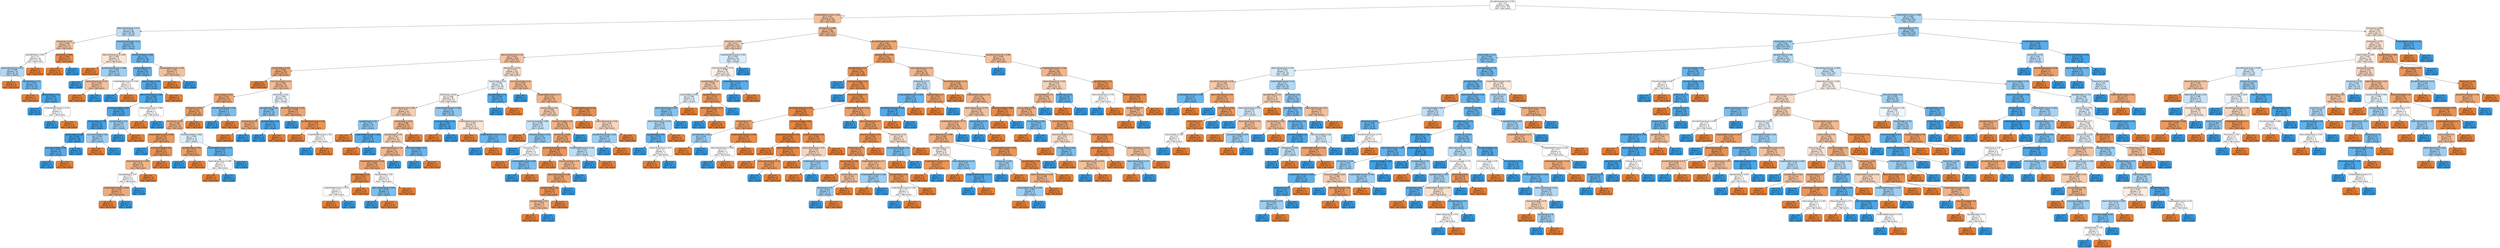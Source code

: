 digraph Tree {
node [shape=box, style="filled, rounded", color="black", fontname=helvetica] ;
edge [fontname=helvetica] ;
0 [label=<BuscaPorExperiencias &le; 0.501<br/>gini = 0.5<br/>samples = 1508<br/>value = [754, 754]<br/>class = Não Usuario>, fillcolor="#ffffff"] ;
1 [label=<InstabilidadeEmocional &le; 0.426<br/>gini = 0.447<br/>samples = 676<br/>value = [448, 228]<br/>class = Não Usuario>, fillcolor="#f2c19e"] ;
0 -> 1 [labeldistance=2.5, labelangle=45, headlabel="True"] ;
2 [label=<AberturaExperiencia &le; 0.43<br/>gini = 0.479<br/>samples = 88<br/>value = [35, 53]<br/>class = Usuario>, fillcolor="#bcdef6"] ;
1 -> 2 ;
3 [label=<Extroversao &le; 0.66<br/>gini = 0.458<br/>samples = 31<br/>value = [20, 11]<br/>class = Não Usuario>, fillcolor="#f3c6a6"] ;
2 -> 3 ;
4 [label=<Agradabilidade &le; 0.625<br/>gini = 0.5<br/>samples = 20<br/>value = [10, 10]<br/>class = Não Usuario>, fillcolor="#ffffff"] ;
3 -> 4 ;
5 [label=<AberturaExperiencia &le; 0.21<br/>gini = 0.469<br/>samples = 16<br/>value = [6, 10]<br/>class = Usuario>, fillcolor="#b0d8f5"] ;
4 -> 5 ;
6 [label=<gini = 0.0<br/>samples = 3<br/>value = [3, 0]<br/>class = Não Usuario>, fillcolor="#e58139"] ;
5 -> 6 ;
7 [label=<Agradabilidade &le; 0.27<br/>gini = 0.355<br/>samples = 13<br/>value = [3, 10]<br/>class = Usuario>, fillcolor="#74baed"] ;
5 -> 7 ;
8 [label=<gini = 0.0<br/>samples = 2<br/>value = [2, 0]<br/>class = Não Usuario>, fillcolor="#e58139"] ;
7 -> 8 ;
9 [label=<Agradabilidade &le; 0.55<br/>gini = 0.165<br/>samples = 11<br/>value = [1, 10]<br/>class = Usuario>, fillcolor="#4da7e8"] ;
7 -> 9 ;
10 [label=<gini = 0.0<br/>samples = 9<br/>value = [0, 9]<br/>class = Usuario>, fillcolor="#399de5"] ;
9 -> 10 ;
11 [label=<InstabilidadeEmocional &le; 0.275<br/>gini = 0.5<br/>samples = 2<br/>value = [1, 1]<br/>class = Não Usuario>, fillcolor="#ffffff"] ;
9 -> 11 ;
12 [label=<gini = 0.0<br/>samples = 1<br/>value = [0, 1]<br/>class = Usuario>, fillcolor="#399de5"] ;
11 -> 12 ;
13 [label=<gini = 0.0<br/>samples = 1<br/>value = [1, 0]<br/>class = Não Usuario>, fillcolor="#e58139"] ;
11 -> 13 ;
14 [label=<gini = 0.0<br/>samples = 4<br/>value = [4, 0]<br/>class = Não Usuario>, fillcolor="#e58139"] ;
4 -> 14 ;
15 [label=<Extroversao &le; 0.855<br/>gini = 0.165<br/>samples = 11<br/>value = [10, 1]<br/>class = Não Usuario>, fillcolor="#e88e4d"] ;
3 -> 15 ;
16 [label=<gini = 0.0<br/>samples = 10<br/>value = [10, 0]<br/>class = Não Usuario>, fillcolor="#e58139"] ;
15 -> 16 ;
17 [label=<gini = 0.0<br/>samples = 1<br/>value = [0, 1]<br/>class = Usuario>, fillcolor="#399de5"] ;
15 -> 17 ;
18 [label=<BuscaPorExperiencias &le; 0.15<br/>gini = 0.388<br/>samples = 57<br/>value = [15, 42]<br/>class = Usuario>, fillcolor="#80c0ee"] ;
2 -> 18 ;
19 [label=<AberturaExperiencia &le; 0.566<br/>gini = 0.494<br/>samples = 9<br/>value = [5, 4]<br/>class = Não Usuario>, fillcolor="#fae6d7"] ;
18 -> 19 ;
20 [label=<gini = 0.0<br/>samples = 3<br/>value = [3, 0]<br/>class = Não Usuario>, fillcolor="#e58139"] ;
19 -> 20 ;
21 [label=<BuscaPorExperiencias &le; 0.089<br/>gini = 0.444<br/>samples = 6<br/>value = [2, 4]<br/>class = Usuario>, fillcolor="#9ccef2"] ;
19 -> 21 ;
22 [label=<gini = 0.0<br/>samples = 3<br/>value = [0, 3]<br/>class = Usuario>, fillcolor="#399de5"] ;
21 -> 22 ;
23 [label=<AberturaExperiencia &le; 0.73<br/>gini = 0.444<br/>samples = 3<br/>value = [2, 1]<br/>class = Não Usuario>, fillcolor="#f2c09c"] ;
21 -> 23 ;
24 [label=<gini = 0.0<br/>samples = 2<br/>value = [2, 0]<br/>class = Não Usuario>, fillcolor="#e58139"] ;
23 -> 24 ;
25 [label=<gini = 0.0<br/>samples = 1<br/>value = [0, 1]<br/>class = Usuario>, fillcolor="#399de5"] ;
23 -> 25 ;
26 [label=<Conscienciosidade &le; 0.885<br/>gini = 0.33<br/>samples = 48<br/>value = [10, 38]<br/>class = Usuario>, fillcolor="#6db7ec"] ;
18 -> 26 ;
27 [label=<Impulsividade &le; 0.27<br/>gini = 0.292<br/>samples = 45<br/>value = [8, 37]<br/>class = Usuario>, fillcolor="#64b2eb"] ;
26 -> 27 ;
28 [label=<InstabilidadeEmocional &le; 0.345<br/>gini = 0.5<br/>samples = 6<br/>value = [3, 3]<br/>class = Não Usuario>, fillcolor="#ffffff"] ;
27 -> 28 ;
29 [label=<gini = 0.0<br/>samples = 3<br/>value = [0, 3]<br/>class = Usuario>, fillcolor="#399de5"] ;
28 -> 29 ;
30 [label=<gini = 0.0<br/>samples = 3<br/>value = [3, 0]<br/>class = Não Usuario>, fillcolor="#e58139"] ;
28 -> 30 ;
31 [label=<Impulsividade &le; 0.945<br/>gini = 0.224<br/>samples = 39<br/>value = [5, 34]<br/>class = Usuario>, fillcolor="#56abe9"] ;
27 -> 31 ;
32 [label=<AberturaExperiencia &le; 0.83<br/>gini = 0.188<br/>samples = 38<br/>value = [4, 34]<br/>class = Usuario>, fillcolor="#50a9e8"] ;
31 -> 32 ;
33 [label=<Conscienciosidade &le; 0.833<br/>gini = 0.153<br/>samples = 36<br/>value = [3, 33]<br/>class = Usuario>, fillcolor="#4ba6e7"] ;
32 -> 33 ;
34 [label=<Impulsividade &le; 0.725<br/>gini = 0.114<br/>samples = 33<br/>value = [2, 31]<br/>class = Usuario>, fillcolor="#46a3e7"] ;
33 -> 34 ;
35 [label=<Impulsividade &le; 0.385<br/>gini = 0.064<br/>samples = 30<br/>value = [1, 29]<br/>class = Usuario>, fillcolor="#40a0e6"] ;
34 -> 35 ;
36 [label=<Conscienciosidade &le; 0.68<br/>gini = 0.219<br/>samples = 8<br/>value = [1, 7]<br/>class = Usuario>, fillcolor="#55abe9"] ;
35 -> 36 ;
37 [label=<gini = 0.0<br/>samples = 7<br/>value = [0, 7]<br/>class = Usuario>, fillcolor="#399de5"] ;
36 -> 37 ;
38 [label=<gini = 0.0<br/>samples = 1<br/>value = [1, 0]<br/>class = Não Usuario>, fillcolor="#e58139"] ;
36 -> 38 ;
39 [label=<gini = 0.0<br/>samples = 22<br/>value = [0, 22]<br/>class = Usuario>, fillcolor="#399de5"] ;
35 -> 39 ;
40 [label=<Conscienciosidade &le; 0.56<br/>gini = 0.444<br/>samples = 3<br/>value = [1, 2]<br/>class = Usuario>, fillcolor="#9ccef2"] ;
34 -> 40 ;
41 [label=<gini = 0.0<br/>samples = 1<br/>value = [1, 0]<br/>class = Não Usuario>, fillcolor="#e58139"] ;
40 -> 41 ;
42 [label=<gini = 0.0<br/>samples = 2<br/>value = [0, 2]<br/>class = Usuario>, fillcolor="#399de5"] ;
40 -> 42 ;
43 [label=<Agradabilidade &le; 0.45<br/>gini = 0.444<br/>samples = 3<br/>value = [1, 2]<br/>class = Usuario>, fillcolor="#9ccef2"] ;
33 -> 43 ;
44 [label=<gini = 0.0<br/>samples = 2<br/>value = [0, 2]<br/>class = Usuario>, fillcolor="#399de5"] ;
43 -> 44 ;
45 [label=<gini = 0.0<br/>samples = 1<br/>value = [1, 0]<br/>class = Não Usuario>, fillcolor="#e58139"] ;
43 -> 45 ;
46 [label=<AberturaExperiencia &le; 0.905<br/>gini = 0.5<br/>samples = 2<br/>value = [1, 1]<br/>class = Não Usuario>, fillcolor="#ffffff"] ;
32 -> 46 ;
47 [label=<gini = 0.0<br/>samples = 1<br/>value = [1, 0]<br/>class = Não Usuario>, fillcolor="#e58139"] ;
46 -> 47 ;
48 [label=<gini = 0.0<br/>samples = 1<br/>value = [0, 1]<br/>class = Usuario>, fillcolor="#399de5"] ;
46 -> 48 ;
49 [label=<gini = 0.0<br/>samples = 1<br/>value = [1, 0]<br/>class = Não Usuario>, fillcolor="#e58139"] ;
31 -> 49 ;
50 [label=<InstabilidadeEmocional &le; 0.38<br/>gini = 0.444<br/>samples = 3<br/>value = [2, 1]<br/>class = Não Usuario>, fillcolor="#f2c09c"] ;
26 -> 50 ;
51 [label=<gini = 0.0<br/>samples = 2<br/>value = [2, 0]<br/>class = Não Usuario>, fillcolor="#e58139"] ;
50 -> 51 ;
52 [label=<gini = 0.0<br/>samples = 1<br/>value = [0, 1]<br/>class = Usuario>, fillcolor="#399de5"] ;
50 -> 52 ;
53 [label=<Extroversao &le; 0.689<br/>gini = 0.418<br/>samples = 588<br/>value = [413, 175]<br/>class = Não Usuario>, fillcolor="#f0b68d"] ;
1 -> 53 ;
54 [label=<Extroversao &le; 0.655<br/>gini = 0.47<br/>samples = 278<br/>value = [173, 105]<br/>class = Não Usuario>, fillcolor="#f5cdb1"] ;
53 -> 54 ;
55 [label=<AberturaExperiencia &le; 0.43<br/>gini = 0.454<br/>samples = 238<br/>value = [155, 83]<br/>class = Não Usuario>, fillcolor="#f3c4a3"] ;
54 -> 55 ;
56 [label=<Impulsividade &le; 0.165<br/>gini = 0.368<br/>samples = 103<br/>value = [78, 25]<br/>class = Não Usuario>, fillcolor="#eda978"] ;
55 -> 56 ;
57 [label=<gini = 0.0<br/>samples = 25<br/>value = [25, 0]<br/>class = Não Usuario>, fillcolor="#e58139"] ;
56 -> 57 ;
58 [label=<Conscienciosidade &le; 0.74<br/>gini = 0.436<br/>samples = 78<br/>value = [53, 25]<br/>class = Não Usuario>, fillcolor="#f1bc96"] ;
56 -> 58 ;
59 [label=<Impulsividade &le; 0.615<br/>gini = 0.361<br/>samples = 55<br/>value = [42, 13]<br/>class = Não Usuario>, fillcolor="#eda876"] ;
58 -> 59 ;
60 [label=<Extroversao &le; 0.613<br/>gini = 0.315<br/>samples = 51<br/>value = [41, 10]<br/>class = Não Usuario>, fillcolor="#eba069"] ;
59 -> 60 ;
61 [label=<Extroversao &le; 0.58<br/>gini = 0.408<br/>samples = 35<br/>value = [25, 10]<br/>class = Não Usuario>, fillcolor="#efb388"] ;
60 -> 61 ;
62 [label=<InstabilidadeEmocional &le; 0.455<br/>gini = 0.278<br/>samples = 24<br/>value = [20, 4]<br/>class = Não Usuario>, fillcolor="#ea9a61"] ;
61 -> 62 ;
63 [label=<gini = 0.0<br/>samples = 1<br/>value = [0, 1]<br/>class = Usuario>, fillcolor="#399de5"] ;
62 -> 63 ;
64 [label=<Conscienciosidade &le; 0.61<br/>gini = 0.227<br/>samples = 23<br/>value = [20, 3]<br/>class = Não Usuario>, fillcolor="#e99457"] ;
62 -> 64 ;
65 [label=<AberturaExperiencia &le; 0.355<br/>gini = 0.42<br/>samples = 10<br/>value = [7, 3]<br/>class = Não Usuario>, fillcolor="#f0b78e"] ;
64 -> 65 ;
66 [label=<Agradabilidade &le; 0.57<br/>gini = 0.5<br/>samples = 6<br/>value = [3, 3]<br/>class = Não Usuario>, fillcolor="#ffffff"] ;
65 -> 66 ;
67 [label=<InstabilidadeEmocional &le; 0.655<br/>gini = 0.375<br/>samples = 4<br/>value = [3, 1]<br/>class = Não Usuario>, fillcolor="#eeab7b"] ;
66 -> 67 ;
68 [label=<gini = 0.0<br/>samples = 3<br/>value = [3, 0]<br/>class = Não Usuario>, fillcolor="#e58139"] ;
67 -> 68 ;
69 [label=<gini = 0.0<br/>samples = 1<br/>value = [0, 1]<br/>class = Usuario>, fillcolor="#399de5"] ;
67 -> 69 ;
70 [label=<gini = 0.0<br/>samples = 2<br/>value = [0, 2]<br/>class = Usuario>, fillcolor="#399de5"] ;
66 -> 70 ;
71 [label=<gini = 0.0<br/>samples = 4<br/>value = [4, 0]<br/>class = Não Usuario>, fillcolor="#e58139"] ;
65 -> 71 ;
72 [label=<gini = 0.0<br/>samples = 13<br/>value = [13, 0]<br/>class = Não Usuario>, fillcolor="#e58139"] ;
64 -> 72 ;
73 [label=<Conscienciosidade &le; 0.601<br/>gini = 0.496<br/>samples = 11<br/>value = [5, 6]<br/>class = Usuario>, fillcolor="#deeffb"] ;
61 -> 73 ;
74 [label=<Agradabilidade &le; 0.375<br/>gini = 0.32<br/>samples = 5<br/>value = [4, 1]<br/>class = Não Usuario>, fillcolor="#eca06a"] ;
73 -> 74 ;
75 [label=<gini = 0.0<br/>samples = 1<br/>value = [0, 1]<br/>class = Usuario>, fillcolor="#399de5"] ;
74 -> 75 ;
76 [label=<gini = 0.0<br/>samples = 4<br/>value = [4, 0]<br/>class = Não Usuario>, fillcolor="#e58139"] ;
74 -> 76 ;
77 [label=<InstabilidadeEmocional &le; 0.63<br/>gini = 0.278<br/>samples = 6<br/>value = [1, 5]<br/>class = Usuario>, fillcolor="#61b1ea"] ;
73 -> 77 ;
78 [label=<AberturaExperiencia &le; 0.365<br/>gini = 0.5<br/>samples = 2<br/>value = [1, 1]<br/>class = Não Usuario>, fillcolor="#ffffff"] ;
77 -> 78 ;
79 [label=<gini = 0.0<br/>samples = 1<br/>value = [1, 0]<br/>class = Não Usuario>, fillcolor="#e58139"] ;
78 -> 79 ;
80 [label=<gini = 0.0<br/>samples = 1<br/>value = [0, 1]<br/>class = Usuario>, fillcolor="#399de5"] ;
78 -> 80 ;
81 [label=<gini = 0.0<br/>samples = 4<br/>value = [0, 4]<br/>class = Usuario>, fillcolor="#399de5"] ;
77 -> 81 ;
82 [label=<gini = 0.0<br/>samples = 16<br/>value = [16, 0]<br/>class = Não Usuario>, fillcolor="#e58139"] ;
60 -> 82 ;
83 [label=<BuscaPorExperiencias &le; 0.45<br/>gini = 0.375<br/>samples = 4<br/>value = [1, 3]<br/>class = Usuario>, fillcolor="#7bbeee"] ;
59 -> 83 ;
84 [label=<gini = 0.0<br/>samples = 3<br/>value = [0, 3]<br/>class = Usuario>, fillcolor="#399de5"] ;
83 -> 84 ;
85 [label=<gini = 0.0<br/>samples = 1<br/>value = [1, 0]<br/>class = Não Usuario>, fillcolor="#e58139"] ;
83 -> 85 ;
86 [label=<Extroversao &le; 0.61<br/>gini = 0.499<br/>samples = 23<br/>value = [11, 12]<br/>class = Usuario>, fillcolor="#eff7fd"] ;
58 -> 86 ;
87 [label=<Agradabilidade &le; 0.43<br/>gini = 0.408<br/>samples = 14<br/>value = [4, 10]<br/>class = Usuario>, fillcolor="#88c4ef"] ;
86 -> 87 ;
88 [label=<Extroversao &le; 0.58<br/>gini = 0.375<br/>samples = 4<br/>value = [3, 1]<br/>class = Não Usuario>, fillcolor="#eeab7b"] ;
87 -> 88 ;
89 [label=<gini = 0.0<br/>samples = 3<br/>value = [3, 0]<br/>class = Não Usuario>, fillcolor="#e58139"] ;
88 -> 89 ;
90 [label=<gini = 0.0<br/>samples = 1<br/>value = [0, 1]<br/>class = Usuario>, fillcolor="#399de5"] ;
88 -> 90 ;
91 [label=<Agradabilidade &le; 0.69<br/>gini = 0.18<br/>samples = 10<br/>value = [1, 9]<br/>class = Usuario>, fillcolor="#4fa8e8"] ;
87 -> 91 ;
92 [label=<gini = 0.0<br/>samples = 9<br/>value = [0, 9]<br/>class = Usuario>, fillcolor="#399de5"] ;
91 -> 92 ;
93 [label=<gini = 0.0<br/>samples = 1<br/>value = [1, 0]<br/>class = Não Usuario>, fillcolor="#e58139"] ;
91 -> 93 ;
94 [label=<BuscaPorExperiencias &le; 0.25<br/>gini = 0.346<br/>samples = 9<br/>value = [7, 2]<br/>class = Não Usuario>, fillcolor="#eca572"] ;
86 -> 94 ;
95 [label=<gini = 0.0<br/>samples = 1<br/>value = [0, 1]<br/>class = Usuario>, fillcolor="#399de5"] ;
94 -> 95 ;
96 [label=<BuscaPorExperiencias &le; 0.45<br/>gini = 0.219<br/>samples = 8<br/>value = [7, 1]<br/>class = Não Usuario>, fillcolor="#e99355"] ;
94 -> 96 ;
97 [label=<gini = 0.0<br/>samples = 6<br/>value = [6, 0]<br/>class = Não Usuario>, fillcolor="#e58139"] ;
96 -> 97 ;
98 [label=<InstabilidadeEmocional &le; 0.61<br/>gini = 0.5<br/>samples = 2<br/>value = [1, 1]<br/>class = Não Usuario>, fillcolor="#ffffff"] ;
96 -> 98 ;
99 [label=<gini = 0.0<br/>samples = 1<br/>value = [0, 1]<br/>class = Usuario>, fillcolor="#399de5"] ;
98 -> 99 ;
100 [label=<gini = 0.0<br/>samples = 1<br/>value = [1, 0]<br/>class = Não Usuario>, fillcolor="#e58139"] ;
98 -> 100 ;
101 [label=<Extroversao &le; 0.574<br/>gini = 0.49<br/>samples = 135<br/>value = [77, 58]<br/>class = Não Usuario>, fillcolor="#f9e0ce"] ;
55 -> 101 ;
102 [label=<Impulsividade &le; 0.61<br/>gini = 0.499<br/>samples = 74<br/>value = [35, 39]<br/>class = Usuario>, fillcolor="#ebf5fc"] ;
101 -> 102 ;
103 [label=<Extroversao &le; 0.543<br/>gini = 0.499<br/>samples = 65<br/>value = [34, 31]<br/>class = Não Usuario>, fillcolor="#fdf4ee"] ;
102 -> 103 ;
104 [label=<AberturaExperiencia &le; 0.493<br/>gini = 0.47<br/>samples = 45<br/>value = [28, 17]<br/>class = Não Usuario>, fillcolor="#f5ceb1"] ;
103 -> 104 ;
105 [label=<Agradabilidade &le; 0.45<br/>gini = 0.42<br/>samples = 10<br/>value = [3, 7]<br/>class = Usuario>, fillcolor="#8ec7f0"] ;
104 -> 105 ;
106 [label=<gini = 0.0<br/>samples = 2<br/>value = [2, 0]<br/>class = Não Usuario>, fillcolor="#e58139"] ;
105 -> 106 ;
107 [label=<InstabilidadeEmocional &le; 0.485<br/>gini = 0.219<br/>samples = 8<br/>value = [1, 7]<br/>class = Usuario>, fillcolor="#55abe9"] ;
105 -> 107 ;
108 [label=<gini = 0.0<br/>samples = 1<br/>value = [1, 0]<br/>class = Não Usuario>, fillcolor="#e58139"] ;
107 -> 108 ;
109 [label=<gini = 0.0<br/>samples = 7<br/>value = [0, 7]<br/>class = Usuario>, fillcolor="#399de5"] ;
107 -> 109 ;
110 [label=<Impulsividade &le; 0.275<br/>gini = 0.408<br/>samples = 35<br/>value = [25, 10]<br/>class = Não Usuario>, fillcolor="#efb388"] ;
104 -> 110 ;
111 [label=<Agradabilidade &le; 0.59<br/>gini = 0.48<br/>samples = 25<br/>value = [15, 10]<br/>class = Não Usuario>, fillcolor="#f6d5bd"] ;
110 -> 111 ;
112 [label=<AberturaExperiencia &le; 0.8<br/>gini = 0.42<br/>samples = 20<br/>value = [14, 6]<br/>class = Não Usuario>, fillcolor="#f0b78e"] ;
111 -> 112 ;
113 [label=<InstabilidadeEmocional &le; 0.69<br/>gini = 0.346<br/>samples = 18<br/>value = [14, 4]<br/>class = Não Usuario>, fillcolor="#eca572"] ;
112 -> 113 ;
114 [label=<Agradabilidade &le; 0.32<br/>gini = 0.153<br/>samples = 12<br/>value = [11, 1]<br/>class = Não Usuario>, fillcolor="#e78c4b"] ;
113 -> 114 ;
115 [label=<InstabilidadeEmocional &le; 0.475<br/>gini = 0.5<br/>samples = 2<br/>value = [1, 1]<br/>class = Não Usuario>, fillcolor="#ffffff"] ;
114 -> 115 ;
116 [label=<gini = 0.0<br/>samples = 1<br/>value = [1, 0]<br/>class = Não Usuario>, fillcolor="#e58139"] ;
115 -> 116 ;
117 [label=<gini = 0.0<br/>samples = 1<br/>value = [0, 1]<br/>class = Usuario>, fillcolor="#399de5"] ;
115 -> 117 ;
118 [label=<gini = 0.0<br/>samples = 10<br/>value = [10, 0]<br/>class = Não Usuario>, fillcolor="#e58139"] ;
114 -> 118 ;
119 [label=<Agradabilidade &le; 0.55<br/>gini = 0.5<br/>samples = 6<br/>value = [3, 3]<br/>class = Não Usuario>, fillcolor="#ffffff"] ;
113 -> 119 ;
120 [label=<AberturaExperiencia &le; 0.675<br/>gini = 0.375<br/>samples = 4<br/>value = [1, 3]<br/>class = Usuario>, fillcolor="#7bbeee"] ;
119 -> 120 ;
121 [label=<gini = 0.0<br/>samples = 3<br/>value = [0, 3]<br/>class = Usuario>, fillcolor="#399de5"] ;
120 -> 121 ;
122 [label=<gini = 0.0<br/>samples = 1<br/>value = [1, 0]<br/>class = Não Usuario>, fillcolor="#e58139"] ;
120 -> 122 ;
123 [label=<gini = 0.0<br/>samples = 2<br/>value = [2, 0]<br/>class = Não Usuario>, fillcolor="#e58139"] ;
119 -> 123 ;
124 [label=<gini = 0.0<br/>samples = 2<br/>value = [0, 2]<br/>class = Usuario>, fillcolor="#399de5"] ;
112 -> 124 ;
125 [label=<Conscienciosidade &le; 0.76<br/>gini = 0.32<br/>samples = 5<br/>value = [1, 4]<br/>class = Usuario>, fillcolor="#6ab6ec"] ;
111 -> 125 ;
126 [label=<gini = 0.0<br/>samples = 4<br/>value = [0, 4]<br/>class = Usuario>, fillcolor="#399de5"] ;
125 -> 126 ;
127 [label=<gini = 0.0<br/>samples = 1<br/>value = [1, 0]<br/>class = Não Usuario>, fillcolor="#e58139"] ;
125 -> 127 ;
128 [label=<gini = 0.0<br/>samples = 10<br/>value = [10, 0]<br/>class = Não Usuario>, fillcolor="#e58139"] ;
110 -> 128 ;
129 [label=<InstabilidadeEmocional &le; 0.598<br/>gini = 0.42<br/>samples = 20<br/>value = [6, 14]<br/>class = Usuario>, fillcolor="#8ec7f0"] ;
103 -> 129 ;
130 [label=<Conscienciosidade &le; 0.54<br/>gini = 0.165<br/>samples = 11<br/>value = [1, 10]<br/>class = Usuario>, fillcolor="#4da7e8"] ;
129 -> 130 ;
131 [label=<gini = 0.0<br/>samples = 1<br/>value = [1, 0]<br/>class = Não Usuario>, fillcolor="#e58139"] ;
130 -> 131 ;
132 [label=<gini = 0.0<br/>samples = 10<br/>value = [0, 10]<br/>class = Usuario>, fillcolor="#399de5"] ;
130 -> 132 ;
133 [label=<InstabilidadeEmocional &le; 0.63<br/>gini = 0.494<br/>samples = 9<br/>value = [5, 4]<br/>class = Não Usuario>, fillcolor="#fae6d7"] ;
129 -> 133 ;
134 [label=<gini = 0.0<br/>samples = 4<br/>value = [4, 0]<br/>class = Não Usuario>, fillcolor="#e58139"] ;
133 -> 134 ;
135 [label=<InstabilidadeEmocional &le; 0.749<br/>gini = 0.32<br/>samples = 5<br/>value = [1, 4]<br/>class = Usuario>, fillcolor="#6ab6ec"] ;
133 -> 135 ;
136 [label=<gini = 0.0<br/>samples = 4<br/>value = [0, 4]<br/>class = Usuario>, fillcolor="#399de5"] ;
135 -> 136 ;
137 [label=<gini = 0.0<br/>samples = 1<br/>value = [1, 0]<br/>class = Não Usuario>, fillcolor="#e58139"] ;
135 -> 137 ;
138 [label=<Agradabilidade &le; 0.76<br/>gini = 0.198<br/>samples = 9<br/>value = [1, 8]<br/>class = Usuario>, fillcolor="#52a9e8"] ;
102 -> 138 ;
139 [label=<gini = 0.0<br/>samples = 8<br/>value = [0, 8]<br/>class = Usuario>, fillcolor="#399de5"] ;
138 -> 139 ;
140 [label=<gini = 0.0<br/>samples = 1<br/>value = [1, 0]<br/>class = Não Usuario>, fillcolor="#e58139"] ;
138 -> 140 ;
141 [label=<Conscienciosidade &le; 0.42<br/>gini = 0.429<br/>samples = 61<br/>value = [42, 19]<br/>class = Não Usuario>, fillcolor="#f1ba93"] ;
101 -> 141 ;
142 [label=<gini = 0.0<br/>samples = 2<br/>value = [0, 2]<br/>class = Usuario>, fillcolor="#399de5"] ;
141 -> 142 ;
143 [label=<InstabilidadeEmocional &le; 0.7<br/>gini = 0.41<br/>samples = 59<br/>value = [42, 17]<br/>class = Não Usuario>, fillcolor="#f0b489"] ;
141 -> 143 ;
144 [label=<Impulsividade &le; 0.18<br/>gini = 0.469<br/>samples = 40<br/>value = [25, 15]<br/>class = Não Usuario>, fillcolor="#f5cdb0"] ;
143 -> 144 ;
145 [label=<Conscienciosidade &le; 0.486<br/>gini = 0.486<br/>samples = 12<br/>value = [5, 7]<br/>class = Usuario>, fillcolor="#c6e3f8"] ;
144 -> 145 ;
146 [label=<gini = 0.0<br/>samples = 2<br/>value = [2, 0]<br/>class = Não Usuario>, fillcolor="#e58139"] ;
145 -> 146 ;
147 [label=<Conscienciosidade &le; 0.592<br/>gini = 0.42<br/>samples = 10<br/>value = [3, 7]<br/>class = Usuario>, fillcolor="#8ec7f0"] ;
145 -> 147 ;
148 [label=<gini = 0.0<br/>samples = 4<br/>value = [0, 4]<br/>class = Usuario>, fillcolor="#399de5"] ;
147 -> 148 ;
149 [label=<Extroversao &le; 0.6<br/>gini = 0.5<br/>samples = 6<br/>value = [3, 3]<br/>class = Não Usuario>, fillcolor="#ffffff"] ;
147 -> 149 ;
150 [label=<gini = 0.0<br/>samples = 2<br/>value = [2, 0]<br/>class = Não Usuario>, fillcolor="#e58139"] ;
149 -> 150 ;
151 [label=<InstabilidadeEmocional &le; 0.68<br/>gini = 0.375<br/>samples = 4<br/>value = [1, 3]<br/>class = Usuario>, fillcolor="#7bbeee"] ;
149 -> 151 ;
152 [label=<gini = 0.0<br/>samples = 3<br/>value = [0, 3]<br/>class = Usuario>, fillcolor="#399de5"] ;
151 -> 152 ;
153 [label=<gini = 0.0<br/>samples = 1<br/>value = [1, 0]<br/>class = Não Usuario>, fillcolor="#e58139"] ;
151 -> 153 ;
154 [label=<Conscienciosidade &le; 0.82<br/>gini = 0.408<br/>samples = 28<br/>value = [20, 8]<br/>class = Não Usuario>, fillcolor="#efb388"] ;
144 -> 154 ;
155 [label=<Extroversao &le; 0.635<br/>gini = 0.355<br/>samples = 26<br/>value = [20, 6]<br/>class = Não Usuario>, fillcolor="#eda774"] ;
154 -> 155 ;
156 [label=<BuscaPorExperiencias &le; 0.45<br/>gini = 0.245<br/>samples = 21<br/>value = [18, 3]<br/>class = Não Usuario>, fillcolor="#e9965a"] ;
155 -> 156 ;
157 [label=<gini = 0.0<br/>samples = 11<br/>value = [11, 0]<br/>class = Não Usuario>, fillcolor="#e58139"] ;
156 -> 157 ;
158 [label=<Conscienciosidade &le; 0.79<br/>gini = 0.42<br/>samples = 10<br/>value = [7, 3]<br/>class = Não Usuario>, fillcolor="#f0b78e"] ;
156 -> 158 ;
159 [label=<AberturaExperiencia &le; 0.69<br/>gini = 0.346<br/>samples = 9<br/>value = [7, 2]<br/>class = Não Usuario>, fillcolor="#eca572"] ;
158 -> 159 ;
160 [label=<Agradabilidade &le; 0.53<br/>gini = 0.219<br/>samples = 8<br/>value = [7, 1]<br/>class = Não Usuario>, fillcolor="#e99355"] ;
159 -> 160 ;
161 [label=<Agradabilidade &le; 0.51<br/>gini = 0.444<br/>samples = 3<br/>value = [2, 1]<br/>class = Não Usuario>, fillcolor="#f2c09c"] ;
160 -> 161 ;
162 [label=<gini = 0.0<br/>samples = 2<br/>value = [2, 0]<br/>class = Não Usuario>, fillcolor="#e58139"] ;
161 -> 162 ;
163 [label=<gini = 0.0<br/>samples = 1<br/>value = [0, 1]<br/>class = Usuario>, fillcolor="#399de5"] ;
161 -> 163 ;
164 [label=<gini = 0.0<br/>samples = 5<br/>value = [5, 0]<br/>class = Não Usuario>, fillcolor="#e58139"] ;
160 -> 164 ;
165 [label=<gini = 0.0<br/>samples = 1<br/>value = [0, 1]<br/>class = Usuario>, fillcolor="#399de5"] ;
159 -> 165 ;
166 [label=<gini = 0.0<br/>samples = 1<br/>value = [0, 1]<br/>class = Usuario>, fillcolor="#399de5"] ;
158 -> 166 ;
167 [label=<InstabilidadeEmocional &le; 0.62<br/>gini = 0.48<br/>samples = 5<br/>value = [2, 3]<br/>class = Usuario>, fillcolor="#bddef6"] ;
155 -> 167 ;
168 [label=<gini = 0.0<br/>samples = 3<br/>value = [0, 3]<br/>class = Usuario>, fillcolor="#399de5"] ;
167 -> 168 ;
169 [label=<gini = 0.0<br/>samples = 2<br/>value = [2, 0]<br/>class = Não Usuario>, fillcolor="#e58139"] ;
167 -> 169 ;
170 [label=<gini = 0.0<br/>samples = 2<br/>value = [0, 2]<br/>class = Usuario>, fillcolor="#399de5"] ;
154 -> 170 ;
171 [label=<InstabilidadeEmocional &le; 0.8<br/>gini = 0.188<br/>samples = 19<br/>value = [17, 2]<br/>class = Não Usuario>, fillcolor="#e89050"] ;
143 -> 171 ;
172 [label=<gini = 0.0<br/>samples = 14<br/>value = [14, 0]<br/>class = Não Usuario>, fillcolor="#e58139"] ;
171 -> 172 ;
173 [label=<AberturaExperiencia &le; 0.61<br/>gini = 0.48<br/>samples = 5<br/>value = [3, 2]<br/>class = Não Usuario>, fillcolor="#f6d5bd"] ;
171 -> 173 ;
174 [label=<BuscaPorExperiencias &le; 0.45<br/>gini = 0.444<br/>samples = 3<br/>value = [1, 2]<br/>class = Usuario>, fillcolor="#9ccef2"] ;
173 -> 174 ;
175 [label=<gini = 0.0<br/>samples = 2<br/>value = [0, 2]<br/>class = Usuario>, fillcolor="#399de5"] ;
174 -> 175 ;
176 [label=<gini = 0.0<br/>samples = 1<br/>value = [1, 0]<br/>class = Não Usuario>, fillcolor="#e58139"] ;
174 -> 176 ;
177 [label=<gini = 0.0<br/>samples = 2<br/>value = [2, 0]<br/>class = Não Usuario>, fillcolor="#e58139"] ;
173 -> 177 ;
178 [label=<InstabilidadeEmocional &le; 0.784<br/>gini = 0.495<br/>samples = 40<br/>value = [18, 22]<br/>class = Usuario>, fillcolor="#dbedfa"] ;
54 -> 178 ;
179 [label=<Conscienciosidade &le; 0.776<br/>gini = 0.498<br/>samples = 34<br/>value = [18, 16]<br/>class = Não Usuario>, fillcolor="#fcf1e9"] ;
178 -> 179 ;
180 [label=<Agradabilidade &le; 0.57<br/>gini = 0.466<br/>samples = 27<br/>value = [17, 10]<br/>class = Não Usuario>, fillcolor="#f4cbad"] ;
179 -> 180 ;
181 [label=<Impulsividade &le; 0.301<br/>gini = 0.498<br/>samples = 15<br/>value = [7, 8]<br/>class = Usuario>, fillcolor="#e6f3fc"] ;
180 -> 181 ;
182 [label=<AberturaExperiencia &le; 0.67<br/>gini = 0.397<br/>samples = 11<br/>value = [3, 8]<br/>class = Usuario>, fillcolor="#83c2ef"] ;
181 -> 182 ;
183 [label=<AberturaExperiencia &le; 0.619<br/>gini = 0.469<br/>samples = 8<br/>value = [3, 5]<br/>class = Usuario>, fillcolor="#b0d8f5"] ;
182 -> 183 ;
184 [label=<Agradabilidade &le; 0.54<br/>gini = 0.278<br/>samples = 6<br/>value = [1, 5]<br/>class = Usuario>, fillcolor="#61b1ea"] ;
183 -> 184 ;
185 [label=<gini = 0.0<br/>samples = 4<br/>value = [0, 4]<br/>class = Usuario>, fillcolor="#399de5"] ;
184 -> 185 ;
186 [label=<AberturaExperiencia &le; 0.32<br/>gini = 0.5<br/>samples = 2<br/>value = [1, 1]<br/>class = Não Usuario>, fillcolor="#ffffff"] ;
184 -> 186 ;
187 [label=<gini = 0.0<br/>samples = 1<br/>value = [1, 0]<br/>class = Não Usuario>, fillcolor="#e58139"] ;
186 -> 187 ;
188 [label=<gini = 0.0<br/>samples = 1<br/>value = [0, 1]<br/>class = Usuario>, fillcolor="#399de5"] ;
186 -> 188 ;
189 [label=<gini = 0.0<br/>samples = 2<br/>value = [2, 0]<br/>class = Não Usuario>, fillcolor="#e58139"] ;
183 -> 189 ;
190 [label=<gini = 0.0<br/>samples = 3<br/>value = [0, 3]<br/>class = Usuario>, fillcolor="#399de5"] ;
182 -> 190 ;
191 [label=<gini = 0.0<br/>samples = 4<br/>value = [4, 0]<br/>class = Não Usuario>, fillcolor="#e58139"] ;
181 -> 191 ;
192 [label=<Agradabilidade &le; 0.77<br/>gini = 0.278<br/>samples = 12<br/>value = [10, 2]<br/>class = Não Usuario>, fillcolor="#ea9a61"] ;
180 -> 192 ;
193 [label=<AberturaExperiencia &le; 0.23<br/>gini = 0.165<br/>samples = 11<br/>value = [10, 1]<br/>class = Não Usuario>, fillcolor="#e88e4d"] ;
192 -> 193 ;
194 [label=<gini = 0.0<br/>samples = 1<br/>value = [0, 1]<br/>class = Usuario>, fillcolor="#399de5"] ;
193 -> 194 ;
195 [label=<gini = 0.0<br/>samples = 10<br/>value = [10, 0]<br/>class = Não Usuario>, fillcolor="#e58139"] ;
193 -> 195 ;
196 [label=<gini = 0.0<br/>samples = 1<br/>value = [0, 1]<br/>class = Usuario>, fillcolor="#399de5"] ;
192 -> 196 ;
197 [label=<InstabilidadeEmocional &le; 0.735<br/>gini = 0.245<br/>samples = 7<br/>value = [1, 6]<br/>class = Usuario>, fillcolor="#5aade9"] ;
179 -> 197 ;
198 [label=<gini = 0.0<br/>samples = 6<br/>value = [0, 6]<br/>class = Usuario>, fillcolor="#399de5"] ;
197 -> 198 ;
199 [label=<gini = 0.0<br/>samples = 1<br/>value = [1, 0]<br/>class = Não Usuario>, fillcolor="#e58139"] ;
197 -> 199 ;
200 [label=<gini = 0.0<br/>samples = 6<br/>value = [0, 6]<br/>class = Usuario>, fillcolor="#399de5"] ;
178 -> 200 ;
201 [label=<BuscaPorExperiencias &le; 0.409<br/>gini = 0.35<br/>samples = 310<br/>value = [240, 70]<br/>class = Não Usuario>, fillcolor="#eda673"] ;
53 -> 201 ;
202 [label=<Agradabilidade &le; 0.603<br/>gini = 0.312<br/>samples = 238<br/>value = [192, 46]<br/>class = Não Usuario>, fillcolor="#eb9f68"] ;
201 -> 202 ;
203 [label=<Agradabilidade &le; 0.23<br/>gini = 0.217<br/>samples = 145<br/>value = [127, 18]<br/>class = Não Usuario>, fillcolor="#e99355"] ;
202 -> 203 ;
204 [label=<gini = 0.0<br/>samples = 2<br/>value = [0, 2]<br/>class = Usuario>, fillcolor="#399de5"] ;
203 -> 204 ;
205 [label=<Conscienciosidade &le; 0.29<br/>gini = 0.199<br/>samples = 143<br/>value = [127, 16]<br/>class = Não Usuario>, fillcolor="#e89152"] ;
203 -> 205 ;
206 [label=<gini = 0.0<br/>samples = 1<br/>value = [0, 1]<br/>class = Usuario>, fillcolor="#399de5"] ;
205 -> 206 ;
207 [label=<Conscienciosidade &le; 0.7<br/>gini = 0.189<br/>samples = 142<br/>value = [127, 15]<br/>class = Não Usuario>, fillcolor="#e89050"] ;
205 -> 207 ;
208 [label=<BuscaPorExperiencias &le; 0.05<br/>gini = 0.118<br/>samples = 95<br/>value = [89, 6]<br/>class = Não Usuario>, fillcolor="#e78946"] ;
207 -> 208 ;
209 [label=<Extroversao &le; 0.7<br/>gini = 0.32<br/>samples = 15<br/>value = [12, 3]<br/>class = Não Usuario>, fillcolor="#eca06a"] ;
208 -> 209 ;
210 [label=<Agradabilidade &le; 0.48<br/>gini = 0.444<br/>samples = 3<br/>value = [1, 2]<br/>class = Usuario>, fillcolor="#9ccef2"] ;
209 -> 210 ;
211 [label=<gini = 0.0<br/>samples = 1<br/>value = [1, 0]<br/>class = Não Usuario>, fillcolor="#e58139"] ;
210 -> 211 ;
212 [label=<gini = 0.0<br/>samples = 2<br/>value = [0, 2]<br/>class = Usuario>, fillcolor="#399de5"] ;
210 -> 212 ;
213 [label=<InstabilidadeEmocional &le; 0.525<br/>gini = 0.153<br/>samples = 12<br/>value = [11, 1]<br/>class = Não Usuario>, fillcolor="#e78c4b"] ;
209 -> 213 ;
214 [label=<AberturaExperiencia &le; 0.605<br/>gini = 0.5<br/>samples = 2<br/>value = [1, 1]<br/>class = Não Usuario>, fillcolor="#ffffff"] ;
213 -> 214 ;
215 [label=<gini = 0.0<br/>samples = 1<br/>value = [0, 1]<br/>class = Usuario>, fillcolor="#399de5"] ;
214 -> 215 ;
216 [label=<gini = 0.0<br/>samples = 1<br/>value = [1, 0]<br/>class = Não Usuario>, fillcolor="#e58139"] ;
214 -> 216 ;
217 [label=<gini = 0.0<br/>samples = 10<br/>value = [10, 0]<br/>class = Não Usuario>, fillcolor="#e58139"] ;
213 -> 217 ;
218 [label=<Conscienciosidade &le; 0.635<br/>gini = 0.072<br/>samples = 80<br/>value = [77, 3]<br/>class = Não Usuario>, fillcolor="#e68641"] ;
208 -> 218 ;
219 [label=<BuscaPorExperiencias &le; 0.35<br/>gini = 0.032<br/>samples = 61<br/>value = [60, 1]<br/>class = Não Usuario>, fillcolor="#e5833c"] ;
218 -> 219 ;
220 [label=<gini = 0.0<br/>samples = 44<br/>value = [44, 0]<br/>class = Não Usuario>, fillcolor="#e58139"] ;
219 -> 220 ;
221 [label=<AberturaExperiencia &le; 0.53<br/>gini = 0.111<br/>samples = 17<br/>value = [16, 1]<br/>class = Não Usuario>, fillcolor="#e78945"] ;
219 -> 221 ;
222 [label=<gini = 0.0<br/>samples = 11<br/>value = [11, 0]<br/>class = Não Usuario>, fillcolor="#e58139"] ;
221 -> 222 ;
223 [label=<AberturaExperiencia &le; 0.55<br/>gini = 0.278<br/>samples = 6<br/>value = [5, 1]<br/>class = Não Usuario>, fillcolor="#ea9a61"] ;
221 -> 223 ;
224 [label=<gini = 0.0<br/>samples = 1<br/>value = [0, 1]<br/>class = Usuario>, fillcolor="#399de5"] ;
223 -> 224 ;
225 [label=<gini = 0.0<br/>samples = 5<br/>value = [5, 0]<br/>class = Não Usuario>, fillcolor="#e58139"] ;
223 -> 225 ;
226 [label=<Conscienciosidade &le; 0.66<br/>gini = 0.188<br/>samples = 19<br/>value = [17, 2]<br/>class = Não Usuario>, fillcolor="#e89050"] ;
218 -> 226 ;
227 [label=<AberturaExperiencia &le; 0.52<br/>gini = 0.48<br/>samples = 5<br/>value = [3, 2]<br/>class = Não Usuario>, fillcolor="#f6d5bd"] ;
226 -> 227 ;
228 [label=<gini = 0.0<br/>samples = 2<br/>value = [2, 0]<br/>class = Não Usuario>, fillcolor="#e58139"] ;
227 -> 228 ;
229 [label=<InstabilidadeEmocional &le; 0.56<br/>gini = 0.444<br/>samples = 3<br/>value = [1, 2]<br/>class = Usuario>, fillcolor="#9ccef2"] ;
227 -> 229 ;
230 [label=<gini = 0.0<br/>samples = 1<br/>value = [1, 0]<br/>class = Não Usuario>, fillcolor="#e58139"] ;
229 -> 230 ;
231 [label=<gini = 0.0<br/>samples = 2<br/>value = [0, 2]<br/>class = Usuario>, fillcolor="#399de5"] ;
229 -> 231 ;
232 [label=<gini = 0.0<br/>samples = 14<br/>value = [14, 0]<br/>class = Não Usuario>, fillcolor="#e58139"] ;
226 -> 232 ;
233 [label=<InstabilidadeEmocional &le; 0.44<br/>gini = 0.31<br/>samples = 47<br/>value = [38, 9]<br/>class = Não Usuario>, fillcolor="#eb9f68"] ;
207 -> 233 ;
234 [label=<gini = 0.0<br/>samples = 1<br/>value = [0, 1]<br/>class = Usuario>, fillcolor="#399de5"] ;
233 -> 234 ;
235 [label=<AberturaExperiencia &le; 0.7<br/>gini = 0.287<br/>samples = 46<br/>value = [38, 8]<br/>class = Não Usuario>, fillcolor="#ea9c63"] ;
233 -> 235 ;
236 [label=<Conscienciosidade &le; 0.78<br/>gini = 0.224<br/>samples = 39<br/>value = [34, 5]<br/>class = Não Usuario>, fillcolor="#e99456"] ;
235 -> 236 ;
237 [label=<Extroversao &le; 0.78<br/>gini = 0.271<br/>samples = 31<br/>value = [26, 5]<br/>class = Não Usuario>, fillcolor="#ea995f"] ;
236 -> 237 ;
238 [label=<Impulsividade &le; 0.385<br/>gini = 0.172<br/>samples = 21<br/>value = [19, 2]<br/>class = Não Usuario>, fillcolor="#e88e4e"] ;
237 -> 238 ;
239 [label=<gini = 0.0<br/>samples = 15<br/>value = [15, 0]<br/>class = Não Usuario>, fillcolor="#e58139"] ;
238 -> 239 ;
240 [label=<Impulsividade &le; 0.5<br/>gini = 0.444<br/>samples = 6<br/>value = [4, 2]<br/>class = Não Usuario>, fillcolor="#f2c09c"] ;
238 -> 240 ;
241 [label=<Extroversao &le; 0.72<br/>gini = 0.444<br/>samples = 3<br/>value = [1, 2]<br/>class = Usuario>, fillcolor="#9ccef2"] ;
240 -> 241 ;
242 [label=<gini = 0.0<br/>samples = 2<br/>value = [0, 2]<br/>class = Usuario>, fillcolor="#399de5"] ;
241 -> 242 ;
243 [label=<gini = 0.0<br/>samples = 1<br/>value = [1, 0]<br/>class = Não Usuario>, fillcolor="#e58139"] ;
241 -> 243 ;
244 [label=<gini = 0.0<br/>samples = 3<br/>value = [3, 0]<br/>class = Não Usuario>, fillcolor="#e58139"] ;
240 -> 244 ;
245 [label=<InstabilidadeEmocional &le; 0.7<br/>gini = 0.42<br/>samples = 10<br/>value = [7, 3]<br/>class = Não Usuario>, fillcolor="#f0b78e"] ;
237 -> 245 ;
246 [label=<InstabilidadeEmocional &le; 0.465<br/>gini = 0.444<br/>samples = 3<br/>value = [1, 2]<br/>class = Usuario>, fillcolor="#9ccef2"] ;
245 -> 246 ;
247 [label=<gini = 0.0<br/>samples = 1<br/>value = [1, 0]<br/>class = Não Usuario>, fillcolor="#e58139"] ;
246 -> 247 ;
248 [label=<gini = 0.0<br/>samples = 2<br/>value = [0, 2]<br/>class = Usuario>, fillcolor="#399de5"] ;
246 -> 248 ;
249 [label=<Agradabilidade &le; 0.55<br/>gini = 0.245<br/>samples = 7<br/>value = [6, 1]<br/>class = Não Usuario>, fillcolor="#e9965a"] ;
245 -> 249 ;
250 [label=<InstabilidadeEmocional &le; 0.86<br/>gini = 0.5<br/>samples = 2<br/>value = [1, 1]<br/>class = Não Usuario>, fillcolor="#ffffff"] ;
249 -> 250 ;
251 [label=<gini = 0.0<br/>samples = 1<br/>value = [0, 1]<br/>class = Usuario>, fillcolor="#399de5"] ;
250 -> 251 ;
252 [label=<gini = 0.0<br/>samples = 1<br/>value = [1, 0]<br/>class = Não Usuario>, fillcolor="#e58139"] ;
250 -> 252 ;
253 [label=<gini = 0.0<br/>samples = 5<br/>value = [5, 0]<br/>class = Não Usuario>, fillcolor="#e58139"] ;
249 -> 253 ;
254 [label=<gini = 0.0<br/>samples = 8<br/>value = [8, 0]<br/>class = Não Usuario>, fillcolor="#e58139"] ;
236 -> 254 ;
255 [label=<Extroversao &le; 0.78<br/>gini = 0.49<br/>samples = 7<br/>value = [4, 3]<br/>class = Não Usuario>, fillcolor="#f8e0ce"] ;
235 -> 255 ;
256 [label=<BuscaPorExperiencias &le; 0.2<br/>gini = 0.375<br/>samples = 4<br/>value = [1, 3]<br/>class = Usuario>, fillcolor="#7bbeee"] ;
255 -> 256 ;
257 [label=<gini = 0.0<br/>samples = 1<br/>value = [1, 0]<br/>class = Não Usuario>, fillcolor="#e58139"] ;
256 -> 257 ;
258 [label=<gini = 0.0<br/>samples = 3<br/>value = [0, 3]<br/>class = Usuario>, fillcolor="#399de5"] ;
256 -> 258 ;
259 [label=<gini = 0.0<br/>samples = 3<br/>value = [3, 0]<br/>class = Não Usuario>, fillcolor="#e58139"] ;
255 -> 259 ;
260 [label=<AberturaExperiencia &le; 0.34<br/>gini = 0.421<br/>samples = 93<br/>value = [65, 28]<br/>class = Não Usuario>, fillcolor="#f0b78e"] ;
202 -> 260 ;
261 [label=<Extroversao &le; 0.77<br/>gini = 0.48<br/>samples = 15<br/>value = [6, 9]<br/>class = Usuario>, fillcolor="#bddef6"] ;
260 -> 261 ;
262 [label=<InstabilidadeEmocional &le; 0.835<br/>gini = 0.32<br/>samples = 10<br/>value = [2, 8]<br/>class = Usuario>, fillcolor="#6ab6ec"] ;
261 -> 262 ;
263 [label=<BuscaPorExperiencias &le; 0.05<br/>gini = 0.198<br/>samples = 9<br/>value = [1, 8]<br/>class = Usuario>, fillcolor="#52a9e8"] ;
262 -> 263 ;
264 [label=<gini = 0.0<br/>samples = 1<br/>value = [1, 0]<br/>class = Não Usuario>, fillcolor="#e58139"] ;
263 -> 264 ;
265 [label=<gini = 0.0<br/>samples = 8<br/>value = [0, 8]<br/>class = Usuario>, fillcolor="#399de5"] ;
263 -> 265 ;
266 [label=<gini = 0.0<br/>samples = 1<br/>value = [1, 0]<br/>class = Não Usuario>, fillcolor="#e58139"] ;
262 -> 266 ;
267 [label=<Agradabilidade &le; 0.7<br/>gini = 0.32<br/>samples = 5<br/>value = [4, 1]<br/>class = Não Usuario>, fillcolor="#eca06a"] ;
261 -> 267 ;
268 [label=<gini = 0.0<br/>samples = 4<br/>value = [4, 0]<br/>class = Não Usuario>, fillcolor="#e58139"] ;
267 -> 268 ;
269 [label=<gini = 0.0<br/>samples = 1<br/>value = [0, 1]<br/>class = Usuario>, fillcolor="#399de5"] ;
267 -> 269 ;
270 [label=<BuscaPorExperiencias &le; 0.15<br/>gini = 0.369<br/>samples = 78<br/>value = [59, 19]<br/>class = Não Usuario>, fillcolor="#edaa79"] ;
260 -> 270 ;
271 [label=<gini = 0.0<br/>samples = 12<br/>value = [12, 0]<br/>class = Não Usuario>, fillcolor="#e58139"] ;
270 -> 271 ;
272 [label=<InstabilidadeEmocional &le; 0.8<br/>gini = 0.41<br/>samples = 66<br/>value = [47, 19]<br/>class = Não Usuario>, fillcolor="#f0b489"] ;
270 -> 272 ;
273 [label=<AberturaExperiencia &le; 0.797<br/>gini = 0.449<br/>samples = 53<br/>value = [35, 18]<br/>class = Não Usuario>, fillcolor="#f2c29f"] ;
272 -> 273 ;
274 [label=<InstabilidadeEmocional &le; 0.772<br/>gini = 0.413<br/>samples = 48<br/>value = [34, 14]<br/>class = Não Usuario>, fillcolor="#f0b58b"] ;
273 -> 274 ;
275 [label=<AberturaExperiencia &le; 0.495<br/>gini = 0.386<br/>samples = 46<br/>value = [34, 12]<br/>class = Não Usuario>, fillcolor="#eead7f"] ;
274 -> 275 ;
276 [label=<Agradabilidade &le; 0.7<br/>gini = 0.498<br/>samples = 17<br/>value = [9, 8]<br/>class = Não Usuario>, fillcolor="#fcf1e9"] ;
275 -> 276 ;
277 [label=<InstabilidadeEmocional &le; 0.75<br/>gini = 0.245<br/>samples = 7<br/>value = [6, 1]<br/>class = Não Usuario>, fillcolor="#e9965a"] ;
276 -> 277 ;
278 [label=<gini = 0.0<br/>samples = 6<br/>value = [6, 0]<br/>class = Não Usuario>, fillcolor="#e58139"] ;
277 -> 278 ;
279 [label=<gini = 0.0<br/>samples = 1<br/>value = [0, 1]<br/>class = Usuario>, fillcolor="#399de5"] ;
277 -> 279 ;
280 [label=<AberturaExperiencia &le; 0.41<br/>gini = 0.42<br/>samples = 10<br/>value = [3, 7]<br/>class = Usuario>, fillcolor="#8ec7f0"] ;
276 -> 280 ;
281 [label=<gini = 0.0<br/>samples = 2<br/>value = [2, 0]<br/>class = Não Usuario>, fillcolor="#e58139"] ;
280 -> 281 ;
282 [label=<InstabilidadeEmocional &le; 0.725<br/>gini = 0.219<br/>samples = 8<br/>value = [1, 7]<br/>class = Usuario>, fillcolor="#55abe9"] ;
280 -> 282 ;
283 [label=<gini = 0.0<br/>samples = 7<br/>value = [0, 7]<br/>class = Usuario>, fillcolor="#399de5"] ;
282 -> 283 ;
284 [label=<gini = 0.0<br/>samples = 1<br/>value = [1, 0]<br/>class = Não Usuario>, fillcolor="#e58139"] ;
282 -> 284 ;
285 [label=<InstabilidadeEmocional &le; 0.49<br/>gini = 0.238<br/>samples = 29<br/>value = [25, 4]<br/>class = Não Usuario>, fillcolor="#e99559"] ;
275 -> 285 ;
286 [label=<Extroversao &le; 0.835<br/>gini = 0.444<br/>samples = 3<br/>value = [1, 2]<br/>class = Usuario>, fillcolor="#9ccef2"] ;
285 -> 286 ;
287 [label=<gini = 0.0<br/>samples = 2<br/>value = [0, 2]<br/>class = Usuario>, fillcolor="#399de5"] ;
286 -> 287 ;
288 [label=<gini = 0.0<br/>samples = 1<br/>value = [1, 0]<br/>class = Não Usuario>, fillcolor="#e58139"] ;
286 -> 288 ;
289 [label=<Agradabilidade &le; 0.66<br/>gini = 0.142<br/>samples = 26<br/>value = [24, 2]<br/>class = Não Usuario>, fillcolor="#e78c49"] ;
285 -> 289 ;
290 [label=<AberturaExperiencia &le; 0.59<br/>gini = 0.408<br/>samples = 7<br/>value = [5, 2]<br/>class = Não Usuario>, fillcolor="#efb388"] ;
289 -> 290 ;
291 [label=<InstabilidadeEmocional &le; 0.605<br/>gini = 0.444<br/>samples = 3<br/>value = [1, 2]<br/>class = Usuario>, fillcolor="#9ccef2"] ;
290 -> 291 ;
292 [label=<gini = 0.0<br/>samples = 1<br/>value = [1, 0]<br/>class = Não Usuario>, fillcolor="#e58139"] ;
291 -> 292 ;
293 [label=<gini = 0.0<br/>samples = 2<br/>value = [0, 2]<br/>class = Usuario>, fillcolor="#399de5"] ;
291 -> 293 ;
294 [label=<gini = 0.0<br/>samples = 4<br/>value = [4, 0]<br/>class = Não Usuario>, fillcolor="#e58139"] ;
290 -> 294 ;
295 [label=<gini = 0.0<br/>samples = 19<br/>value = [19, 0]<br/>class = Não Usuario>, fillcolor="#e58139"] ;
289 -> 295 ;
296 [label=<gini = 0.0<br/>samples = 2<br/>value = [0, 2]<br/>class = Usuario>, fillcolor="#399de5"] ;
274 -> 296 ;
297 [label=<Impulsividade &le; 0.275<br/>gini = 0.32<br/>samples = 5<br/>value = [1, 4]<br/>class = Usuario>, fillcolor="#6ab6ec"] ;
273 -> 297 ;
298 [label=<gini = 0.0<br/>samples = 4<br/>value = [0, 4]<br/>class = Usuario>, fillcolor="#399de5"] ;
297 -> 298 ;
299 [label=<gini = 0.0<br/>samples = 1<br/>value = [1, 0]<br/>class = Não Usuario>, fillcolor="#e58139"] ;
297 -> 299 ;
300 [label=<Conscienciosidade &le; 0.885<br/>gini = 0.142<br/>samples = 13<br/>value = [12, 1]<br/>class = Não Usuario>, fillcolor="#e78c49"] ;
272 -> 300 ;
301 [label=<gini = 0.0<br/>samples = 12<br/>value = [12, 0]<br/>class = Não Usuario>, fillcolor="#e58139"] ;
300 -> 301 ;
302 [label=<gini = 0.0<br/>samples = 1<br/>value = [0, 1]<br/>class = Usuario>, fillcolor="#399de5"] ;
300 -> 302 ;
303 [label=<BuscaPorExperiencias &le; 0.485<br/>gini = 0.444<br/>samples = 72<br/>value = [48, 24]<br/>class = Não Usuario>, fillcolor="#f2c09c"] ;
201 -> 303 ;
304 [label=<gini = 0.0<br/>samples = 4<br/>value = [0, 4]<br/>class = Usuario>, fillcolor="#399de5"] ;
303 -> 304 ;
305 [label=<InstabilidadeEmocional &le; 0.68<br/>gini = 0.415<br/>samples = 68<br/>value = [48, 20]<br/>class = Não Usuario>, fillcolor="#f0b58b"] ;
303 -> 305 ;
306 [label=<AberturaExperiencia &le; 0.69<br/>gini = 0.476<br/>samples = 41<br/>value = [25, 16]<br/>class = Não Usuario>, fillcolor="#f6d2b8"] ;
305 -> 306 ;
307 [label=<Agradabilidade &le; 0.79<br/>gini = 0.431<br/>samples = 35<br/>value = [24, 11]<br/>class = Não Usuario>, fillcolor="#f1bb94"] ;
306 -> 307 ;
308 [label=<Impulsividade &le; 0.165<br/>gini = 0.397<br/>samples = 33<br/>value = [24, 9]<br/>class = Não Usuario>, fillcolor="#efb083"] ;
307 -> 308 ;
309 [label=<Impulsividade &le; 0.055<br/>gini = 0.375<br/>samples = 4<br/>value = [1, 3]<br/>class = Usuario>, fillcolor="#7bbeee"] ;
308 -> 309 ;
310 [label=<gini = 0.0<br/>samples = 1<br/>value = [1, 0]<br/>class = Não Usuario>, fillcolor="#e58139"] ;
309 -> 310 ;
311 [label=<gini = 0.0<br/>samples = 3<br/>value = [0, 3]<br/>class = Usuario>, fillcolor="#399de5"] ;
309 -> 311 ;
312 [label=<Conscienciosidade &le; 0.61<br/>gini = 0.328<br/>samples = 29<br/>value = [23, 6]<br/>class = Não Usuario>, fillcolor="#eca26d"] ;
308 -> 312 ;
313 [label=<Conscienciosidade &le; 0.55<br/>gini = 0.49<br/>samples = 7<br/>value = [4, 3]<br/>class = Não Usuario>, fillcolor="#f8e0ce"] ;
312 -> 313 ;
314 [label=<gini = 0.0<br/>samples = 3<br/>value = [3, 0]<br/>class = Não Usuario>, fillcolor="#e58139"] ;
313 -> 314 ;
315 [label=<Impulsividade &le; 0.445<br/>gini = 0.375<br/>samples = 4<br/>value = [1, 3]<br/>class = Usuario>, fillcolor="#7bbeee"] ;
313 -> 315 ;
316 [label=<gini = 0.0<br/>samples = 3<br/>value = [0, 3]<br/>class = Usuario>, fillcolor="#399de5"] ;
315 -> 316 ;
317 [label=<gini = 0.0<br/>samples = 1<br/>value = [1, 0]<br/>class = Não Usuario>, fillcolor="#e58139"] ;
315 -> 317 ;
318 [label=<Conscienciosidade &le; 0.82<br/>gini = 0.236<br/>samples = 22<br/>value = [19, 3]<br/>class = Não Usuario>, fillcolor="#e99558"] ;
312 -> 318 ;
319 [label=<AberturaExperiencia &le; 0.32<br/>gini = 0.117<br/>samples = 16<br/>value = [15, 1]<br/>class = Não Usuario>, fillcolor="#e78946"] ;
318 -> 319 ;
320 [label=<InstabilidadeEmocional &le; 0.515<br/>gini = 0.444<br/>samples = 3<br/>value = [2, 1]<br/>class = Não Usuario>, fillcolor="#f2c09c"] ;
319 -> 320 ;
321 [label=<gini = 0.0<br/>samples = 1<br/>value = [0, 1]<br/>class = Usuario>, fillcolor="#399de5"] ;
320 -> 321 ;
322 [label=<gini = 0.0<br/>samples = 2<br/>value = [2, 0]<br/>class = Não Usuario>, fillcolor="#e58139"] ;
320 -> 322 ;
323 [label=<gini = 0.0<br/>samples = 13<br/>value = [13, 0]<br/>class = Não Usuario>, fillcolor="#e58139"] ;
319 -> 323 ;
324 [label=<AberturaExperiencia &le; 0.51<br/>gini = 0.444<br/>samples = 6<br/>value = [4, 2]<br/>class = Não Usuario>, fillcolor="#f2c09c"] ;
318 -> 324 ;
325 [label=<AberturaExperiencia &le; 0.27<br/>gini = 0.444<br/>samples = 3<br/>value = [1, 2]<br/>class = Usuario>, fillcolor="#9ccef2"] ;
324 -> 325 ;
326 [label=<gini = 0.0<br/>samples = 1<br/>value = [1, 0]<br/>class = Não Usuario>, fillcolor="#e58139"] ;
325 -> 326 ;
327 [label=<gini = 0.0<br/>samples = 2<br/>value = [0, 2]<br/>class = Usuario>, fillcolor="#399de5"] ;
325 -> 327 ;
328 [label=<gini = 0.0<br/>samples = 3<br/>value = [3, 0]<br/>class = Não Usuario>, fillcolor="#e58139"] ;
324 -> 328 ;
329 [label=<gini = 0.0<br/>samples = 2<br/>value = [0, 2]<br/>class = Usuario>, fillcolor="#399de5"] ;
307 -> 329 ;
330 [label=<Extroversao &le; 0.72<br/>gini = 0.278<br/>samples = 6<br/>value = [1, 5]<br/>class = Usuario>, fillcolor="#61b1ea"] ;
306 -> 330 ;
331 [label=<gini = 0.0<br/>samples = 1<br/>value = [1, 0]<br/>class = Não Usuario>, fillcolor="#e58139"] ;
330 -> 331 ;
332 [label=<gini = 0.0<br/>samples = 5<br/>value = [0, 5]<br/>class = Usuario>, fillcolor="#399de5"] ;
330 -> 332 ;
333 [label=<Agradabilidade &le; 0.52<br/>gini = 0.252<br/>samples = 27<br/>value = [23, 4]<br/>class = Não Usuario>, fillcolor="#ea975b"] ;
305 -> 333 ;
334 [label=<AberturaExperiencia &le; 0.53<br/>gini = 0.5<br/>samples = 4<br/>value = [2, 2]<br/>class = Não Usuario>, fillcolor="#ffffff"] ;
333 -> 334 ;
335 [label=<gini = 0.0<br/>samples = 2<br/>value = [0, 2]<br/>class = Usuario>, fillcolor="#399de5"] ;
334 -> 335 ;
336 [label=<gini = 0.0<br/>samples = 2<br/>value = [2, 0]<br/>class = Não Usuario>, fillcolor="#e58139"] ;
334 -> 336 ;
337 [label=<AberturaExperiencia &le; 0.34<br/>gini = 0.159<br/>samples = 23<br/>value = [21, 2]<br/>class = Não Usuario>, fillcolor="#e78d4c"] ;
333 -> 337 ;
338 [label=<Agradabilidade &le; 0.7<br/>gini = 0.408<br/>samples = 7<br/>value = [5, 2]<br/>class = Não Usuario>, fillcolor="#efb388"] ;
337 -> 338 ;
339 [label=<gini = 0.0<br/>samples = 5<br/>value = [5, 0]<br/>class = Não Usuario>, fillcolor="#e58139"] ;
338 -> 339 ;
340 [label=<gini = 0.0<br/>samples = 2<br/>value = [0, 2]<br/>class = Usuario>, fillcolor="#399de5"] ;
338 -> 340 ;
341 [label=<gini = 0.0<br/>samples = 16<br/>value = [16, 0]<br/>class = Não Usuario>, fillcolor="#e58139"] ;
337 -> 341 ;
342 [label=<InstabilidadeEmocional &le; 0.688<br/>gini = 0.465<br/>samples = 832<br/>value = [306, 526]<br/>class = Usuario>, fillcolor="#acd6f4"] ;
0 -> 342 [labeldistance=2.5, labelangle=-45, headlabel="False"] ;
343 [label=<Agradabilidade &le; 0.771<br/>gini = 0.439<br/>samples = 675<br/>value = [220, 455]<br/>class = Usuario>, fillcolor="#99ccf2"] ;
342 -> 343 ;
344 [label=<Impulsividade &le; 0.558<br/>gini = 0.45<br/>samples = 623<br/>value = [213, 410]<br/>class = Usuario>, fillcolor="#a0d0f3"] ;
343 -> 344 ;
345 [label=<Impulsividade &le; 0.224<br/>gini = 0.404<br/>samples = 271<br/>value = [76, 195]<br/>class = Usuario>, fillcolor="#86c3ef"] ;
344 -> 345 ;
346 [label=<AberturaExperiencia &le; 0.34<br/>gini = 0.494<br/>samples = 72<br/>value = [32, 40]<br/>class = Usuario>, fillcolor="#d7ebfa"] ;
345 -> 346 ;
347 [label=<BuscaPorExperiencias &le; 0.65<br/>gini = 0.465<br/>samples = 19<br/>value = [12, 7]<br/>class = Não Usuario>, fillcolor="#f4caac"] ;
346 -> 347 ;
348 [label=<InstabilidadeEmocional &le; 0.545<br/>gini = 0.32<br/>samples = 5<br/>value = [1, 4]<br/>class = Usuario>, fillcolor="#6ab6ec"] ;
347 -> 348 ;
349 [label=<gini = 0.0<br/>samples = 4<br/>value = [0, 4]<br/>class = Usuario>, fillcolor="#399de5"] ;
348 -> 349 ;
350 [label=<gini = 0.0<br/>samples = 1<br/>value = [1, 0]<br/>class = Não Usuario>, fillcolor="#e58139"] ;
348 -> 350 ;
351 [label=<AberturaExperiencia &le; 0.03<br/>gini = 0.337<br/>samples = 14<br/>value = [11, 3]<br/>class = Não Usuario>, fillcolor="#eca36f"] ;
347 -> 351 ;
352 [label=<gini = 0.0<br/>samples = 1<br/>value = [0, 1]<br/>class = Usuario>, fillcolor="#399de5"] ;
351 -> 352 ;
353 [label=<Extroversao &le; 0.845<br/>gini = 0.26<br/>samples = 13<br/>value = [11, 2]<br/>class = Não Usuario>, fillcolor="#ea985d"] ;
351 -> 353 ;
354 [label=<Extroversao &le; 0.5<br/>gini = 0.153<br/>samples = 12<br/>value = [11, 1]<br/>class = Não Usuario>, fillcolor="#e78c4b"] ;
353 -> 354 ;
355 [label=<Impulsividade &le; 0.165<br/>gini = 0.5<br/>samples = 2<br/>value = [1, 1]<br/>class = Não Usuario>, fillcolor="#ffffff"] ;
354 -> 355 ;
356 [label=<gini = 0.0<br/>samples = 1<br/>value = [0, 1]<br/>class = Usuario>, fillcolor="#399de5"] ;
355 -> 356 ;
357 [label=<gini = 0.0<br/>samples = 1<br/>value = [1, 0]<br/>class = Não Usuario>, fillcolor="#e58139"] ;
355 -> 357 ;
358 [label=<gini = 0.0<br/>samples = 10<br/>value = [10, 0]<br/>class = Não Usuario>, fillcolor="#e58139"] ;
354 -> 358 ;
359 [label=<gini = 0.0<br/>samples = 1<br/>value = [0, 1]<br/>class = Usuario>, fillcolor="#399de5"] ;
353 -> 359 ;
360 [label=<InstabilidadeEmocional &le; 0.44<br/>gini = 0.47<br/>samples = 53<br/>value = [20, 33]<br/>class = Usuario>, fillcolor="#b1d8f5"] ;
346 -> 360 ;
361 [label=<Agradabilidade &le; 0.54<br/>gini = 0.473<br/>samples = 13<br/>value = [8, 5]<br/>class = Não Usuario>, fillcolor="#f5d0b5"] ;
360 -> 361 ;
362 [label=<AberturaExperiencia &le; 0.45<br/>gini = 0.494<br/>samples = 9<br/>value = [4, 5]<br/>class = Usuario>, fillcolor="#d7ebfa"] ;
361 -> 362 ;
363 [label=<gini = 0.0<br/>samples = 3<br/>value = [0, 3]<br/>class = Usuario>, fillcolor="#399de5"] ;
362 -> 363 ;
364 [label=<AberturaExperiencia &le; 0.54<br/>gini = 0.444<br/>samples = 6<br/>value = [4, 2]<br/>class = Não Usuario>, fillcolor="#f2c09c"] ;
362 -> 364 ;
365 [label=<gini = 0.0<br/>samples = 3<br/>value = [3, 0]<br/>class = Não Usuario>, fillcolor="#e58139"] ;
364 -> 365 ;
366 [label=<Conscienciosidade &le; 0.675<br/>gini = 0.444<br/>samples = 3<br/>value = [1, 2]<br/>class = Usuario>, fillcolor="#9ccef2"] ;
364 -> 366 ;
367 [label=<gini = 0.0<br/>samples = 1<br/>value = [1, 0]<br/>class = Não Usuario>, fillcolor="#e58139"] ;
366 -> 367 ;
368 [label=<gini = 0.0<br/>samples = 2<br/>value = [0, 2]<br/>class = Usuario>, fillcolor="#399de5"] ;
366 -> 368 ;
369 [label=<gini = 0.0<br/>samples = 4<br/>value = [4, 0]<br/>class = Não Usuario>, fillcolor="#e58139"] ;
361 -> 369 ;
370 [label=<Extroversao &le; 0.8<br/>gini = 0.42<br/>samples = 40<br/>value = [12, 28]<br/>class = Usuario>, fillcolor="#8ec7f0"] ;
360 -> 370 ;
371 [label=<Agradabilidade &le; 0.41<br/>gini = 0.36<br/>samples = 34<br/>value = [8, 26]<br/>class = Usuario>, fillcolor="#76bbed"] ;
370 -> 371 ;
372 [label=<Impulsividade &le; 0.165<br/>gini = 0.444<br/>samples = 3<br/>value = [2, 1]<br/>class = Não Usuario>, fillcolor="#f2c09c"] ;
371 -> 372 ;
373 [label=<gini = 0.0<br/>samples = 1<br/>value = [0, 1]<br/>class = Usuario>, fillcolor="#399de5"] ;
372 -> 373 ;
374 [label=<gini = 0.0<br/>samples = 2<br/>value = [2, 0]<br/>class = Não Usuario>, fillcolor="#e58139"] ;
372 -> 374 ;
375 [label=<Agradabilidade &le; 0.61<br/>gini = 0.312<br/>samples = 31<br/>value = [6, 25]<br/>class = Usuario>, fillcolor="#69b5eb"] ;
371 -> 375 ;
376 [label=<Conscienciosidade &le; 0.8<br/>gini = 0.165<br/>samples = 22<br/>value = [2, 20]<br/>class = Usuario>, fillcolor="#4da7e8"] ;
375 -> 376 ;
377 [label=<gini = 0.0<br/>samples = 17<br/>value = [0, 17]<br/>class = Usuario>, fillcolor="#399de5"] ;
376 -> 377 ;
378 [label=<Extroversao &le; 0.592<br/>gini = 0.48<br/>samples = 5<br/>value = [2, 3]<br/>class = Usuario>, fillcolor="#bddef6"] ;
376 -> 378 ;
379 [label=<gini = 0.0<br/>samples = 3<br/>value = [0, 3]<br/>class = Usuario>, fillcolor="#399de5"] ;
378 -> 379 ;
380 [label=<gini = 0.0<br/>samples = 2<br/>value = [2, 0]<br/>class = Não Usuario>, fillcolor="#e58139"] ;
378 -> 380 ;
381 [label=<Conscienciosidade &le; 0.83<br/>gini = 0.494<br/>samples = 9<br/>value = [4, 5]<br/>class = Usuario>, fillcolor="#d7ebfa"] ;
375 -> 381 ;
382 [label=<InstabilidadeEmocional &le; 0.49<br/>gini = 0.32<br/>samples = 5<br/>value = [4, 1]<br/>class = Não Usuario>, fillcolor="#eca06a"] ;
381 -> 382 ;
383 [label=<gini = 0.0<br/>samples = 1<br/>value = [0, 1]<br/>class = Usuario>, fillcolor="#399de5"] ;
382 -> 383 ;
384 [label=<gini = 0.0<br/>samples = 4<br/>value = [4, 0]<br/>class = Não Usuario>, fillcolor="#e58139"] ;
382 -> 384 ;
385 [label=<gini = 0.0<br/>samples = 4<br/>value = [0, 4]<br/>class = Usuario>, fillcolor="#399de5"] ;
381 -> 385 ;
386 [label=<AberturaExperiencia &le; 0.51<br/>gini = 0.444<br/>samples = 6<br/>value = [4, 2]<br/>class = Não Usuario>, fillcolor="#f2c09c"] ;
370 -> 386 ;
387 [label=<gini = 0.0<br/>samples = 2<br/>value = [0, 2]<br/>class = Usuario>, fillcolor="#399de5"] ;
386 -> 387 ;
388 [label=<gini = 0.0<br/>samples = 4<br/>value = [4, 0]<br/>class = Não Usuario>, fillcolor="#e58139"] ;
386 -> 388 ;
389 [label=<Agradabilidade &le; 0.726<br/>gini = 0.344<br/>samples = 199<br/>value = [44, 155]<br/>class = Usuario>, fillcolor="#71b9ec"] ;
345 -> 389 ;
390 [label=<Agradabilidade &le; 0.24<br/>gini = 0.323<br/>samples = 188<br/>value = [38, 150]<br/>class = Usuario>, fillcolor="#6bb6ec"] ;
389 -> 390 ;
391 [label=<gini = 0.0<br/>samples = 1<br/>value = [1, 0]<br/>class = Não Usuario>, fillcolor="#e58139"] ;
390 -> 391 ;
392 [label=<AberturaExperiencia &le; 0.239<br/>gini = 0.317<br/>samples = 187<br/>value = [37, 150]<br/>class = Usuario>, fillcolor="#6ab5eb"] ;
390 -> 392 ;
393 [label=<Conscienciosidade &le; 0.81<br/>gini = 0.48<br/>samples = 15<br/>value = [6, 9]<br/>class = Usuario>, fillcolor="#bddef6"] ;
392 -> 393 ;
394 [label=<Extroversao &le; 0.635<br/>gini = 0.298<br/>samples = 11<br/>value = [2, 9]<br/>class = Usuario>, fillcolor="#65b3eb"] ;
393 -> 394 ;
395 [label=<gini = 0.0<br/>samples = 7<br/>value = [0, 7]<br/>class = Usuario>, fillcolor="#399de5"] ;
394 -> 395 ;
396 [label=<BuscaPorExperiencias &le; 0.75<br/>gini = 0.5<br/>samples = 4<br/>value = [2, 2]<br/>class = Não Usuario>, fillcolor="#ffffff"] ;
394 -> 396 ;
397 [label=<gini = 0.0<br/>samples = 2<br/>value = [0, 2]<br/>class = Usuario>, fillcolor="#399de5"] ;
396 -> 397 ;
398 [label=<gini = 0.0<br/>samples = 2<br/>value = [2, 0]<br/>class = Não Usuario>, fillcolor="#e58139"] ;
396 -> 398 ;
399 [label=<gini = 0.0<br/>samples = 4<br/>value = [4, 0]<br/>class = Não Usuario>, fillcolor="#e58139"] ;
393 -> 399 ;
400 [label=<Extroversao &le; 0.786<br/>gini = 0.295<br/>samples = 172<br/>value = [31, 141]<br/>class = Usuario>, fillcolor="#65b3eb"] ;
392 -> 400 ;
401 [label=<Agradabilidade &le; 0.578<br/>gini = 0.266<br/>samples = 152<br/>value = [24, 128]<br/>class = Usuario>, fillcolor="#5eafea"] ;
400 -> 401 ;
402 [label=<Agradabilidade &le; 0.463<br/>gini = 0.187<br/>samples = 86<br/>value = [9, 77]<br/>class = Usuario>, fillcolor="#50a8e8"] ;
401 -> 402 ;
403 [label=<AberturaExperiencia &le; 0.635<br/>gini = 0.282<br/>samples = 47<br/>value = [8, 39]<br/>class = Usuario>, fillcolor="#62b1ea"] ;
402 -> 403 ;
404 [label=<Extroversao &le; 0.619<br/>gini = 0.444<br/>samples = 21<br/>value = [7, 14]<br/>class = Usuario>, fillcolor="#9ccef2"] ;
403 -> 404 ;
405 [label=<InstabilidadeEmocional &le; 0.655<br/>gini = 0.26<br/>samples = 13<br/>value = [2, 11]<br/>class = Usuario>, fillcolor="#5dafea"] ;
404 -> 405 ;
406 [label=<Extroversao &le; 0.47<br/>gini = 0.153<br/>samples = 12<br/>value = [1, 11]<br/>class = Usuario>, fillcolor="#4ba6e7"] ;
405 -> 406 ;
407 [label=<AberturaExperiencia &le; 0.43<br/>gini = 0.444<br/>samples = 3<br/>value = [1, 2]<br/>class = Usuario>, fillcolor="#9ccef2"] ;
406 -> 407 ;
408 [label=<gini = 0.0<br/>samples = 2<br/>value = [0, 2]<br/>class = Usuario>, fillcolor="#399de5"] ;
407 -> 408 ;
409 [label=<gini = 0.0<br/>samples = 1<br/>value = [1, 0]<br/>class = Não Usuario>, fillcolor="#e58139"] ;
407 -> 409 ;
410 [label=<gini = 0.0<br/>samples = 9<br/>value = [0, 9]<br/>class = Usuario>, fillcolor="#399de5"] ;
406 -> 410 ;
411 [label=<gini = 0.0<br/>samples = 1<br/>value = [1, 0]<br/>class = Não Usuario>, fillcolor="#e58139"] ;
405 -> 411 ;
412 [label=<Conscienciosidade &le; 0.632<br/>gini = 0.469<br/>samples = 8<br/>value = [5, 3]<br/>class = Não Usuario>, fillcolor="#f5cdb0"] ;
404 -> 412 ;
413 [label=<gini = 0.0<br/>samples = 2<br/>value = [0, 2]<br/>class = Usuario>, fillcolor="#399de5"] ;
412 -> 413 ;
414 [label=<AberturaExperiencia &le; 0.6<br/>gini = 0.278<br/>samples = 6<br/>value = [5, 1]<br/>class = Não Usuario>, fillcolor="#ea9a61"] ;
412 -> 414 ;
415 [label=<gini = 0.0<br/>samples = 5<br/>value = [5, 0]<br/>class = Não Usuario>, fillcolor="#e58139"] ;
414 -> 415 ;
416 [label=<gini = 0.0<br/>samples = 1<br/>value = [0, 1]<br/>class = Usuario>, fillcolor="#399de5"] ;
414 -> 416 ;
417 [label=<Conscienciosidade &le; 0.585<br/>gini = 0.074<br/>samples = 26<br/>value = [1, 25]<br/>class = Usuario>, fillcolor="#41a1e6"] ;
403 -> 417 ;
418 [label=<InstabilidadeEmocional &le; 0.451<br/>gini = 0.444<br/>samples = 3<br/>value = [1, 2]<br/>class = Usuario>, fillcolor="#9ccef2"] ;
417 -> 418 ;
419 [label=<gini = 0.0<br/>samples = 1<br/>value = [1, 0]<br/>class = Não Usuario>, fillcolor="#e58139"] ;
418 -> 419 ;
420 [label=<gini = 0.0<br/>samples = 2<br/>value = [0, 2]<br/>class = Usuario>, fillcolor="#399de5"] ;
418 -> 420 ;
421 [label=<gini = 0.0<br/>samples = 23<br/>value = [0, 23]<br/>class = Usuario>, fillcolor="#399de5"] ;
417 -> 421 ;
422 [label=<InstabilidadeEmocional &le; 0.662<br/>gini = 0.05<br/>samples = 39<br/>value = [1, 38]<br/>class = Usuario>, fillcolor="#3ea0e6"] ;
402 -> 422 ;
423 [label=<gini = 0.0<br/>samples = 36<br/>value = [0, 36]<br/>class = Usuario>, fillcolor="#399de5"] ;
422 -> 423 ;
424 [label=<Agradabilidade &le; 0.54<br/>gini = 0.444<br/>samples = 3<br/>value = [1, 2]<br/>class = Usuario>, fillcolor="#9ccef2"] ;
422 -> 424 ;
425 [label=<gini = 0.0<br/>samples = 1<br/>value = [1, 0]<br/>class = Não Usuario>, fillcolor="#e58139"] ;
424 -> 425 ;
426 [label=<gini = 0.0<br/>samples = 2<br/>value = [0, 2]<br/>class = Usuario>, fillcolor="#399de5"] ;
424 -> 426 ;
427 [label=<Extroversao &le; 0.602<br/>gini = 0.351<br/>samples = 66<br/>value = [15, 51]<br/>class = Usuario>, fillcolor="#73baed"] ;
401 -> 427 ;
428 [label=<AberturaExperiencia &le; 0.39<br/>gini = 0.48<br/>samples = 25<br/>value = [10, 15]<br/>class = Usuario>, fillcolor="#bddef6"] ;
427 -> 428 ;
429 [label=<gini = 0.0<br/>samples = 5<br/>value = [0, 5]<br/>class = Usuario>, fillcolor="#399de5"] ;
428 -> 429 ;
430 [label=<Conscienciosidade &le; 0.79<br/>gini = 0.5<br/>samples = 20<br/>value = [10, 10]<br/>class = Não Usuario>, fillcolor="#ffffff"] ;
428 -> 430 ;
431 [label=<Agradabilidade &le; 0.645<br/>gini = 0.459<br/>samples = 14<br/>value = [5, 9]<br/>class = Usuario>, fillcolor="#a7d3f3"] ;
430 -> 431 ;
432 [label=<Extroversao &le; 0.44<br/>gini = 0.245<br/>samples = 7<br/>value = [1, 6]<br/>class = Usuario>, fillcolor="#5aade9"] ;
431 -> 432 ;
433 [label=<gini = 0.0<br/>samples = 1<br/>value = [1, 0]<br/>class = Não Usuario>, fillcolor="#e58139"] ;
432 -> 433 ;
434 [label=<gini = 0.0<br/>samples = 6<br/>value = [0, 6]<br/>class = Usuario>, fillcolor="#399de5"] ;
432 -> 434 ;
435 [label=<InstabilidadeEmocional &le; 0.545<br/>gini = 0.49<br/>samples = 7<br/>value = [4, 3]<br/>class = Não Usuario>, fillcolor="#f8e0ce"] ;
431 -> 435 ;
436 [label=<gini = 0.0<br/>samples = 3<br/>value = [3, 0]<br/>class = Não Usuario>, fillcolor="#e58139"] ;
435 -> 436 ;
437 [label=<Agradabilidade &le; 0.674<br/>gini = 0.375<br/>samples = 4<br/>value = [1, 3]<br/>class = Usuario>, fillcolor="#7bbeee"] ;
435 -> 437 ;
438 [label=<AberturaExperiencia &le; 0.51<br/>gini = 0.5<br/>samples = 2<br/>value = [1, 1]<br/>class = Não Usuario>, fillcolor="#ffffff"] ;
437 -> 438 ;
439 [label=<gini = 0.0<br/>samples = 1<br/>value = [0, 1]<br/>class = Usuario>, fillcolor="#399de5"] ;
438 -> 439 ;
440 [label=<gini = 0.0<br/>samples = 1<br/>value = [1, 0]<br/>class = Não Usuario>, fillcolor="#e58139"] ;
438 -> 440 ;
441 [label=<gini = 0.0<br/>samples = 2<br/>value = [0, 2]<br/>class = Usuario>, fillcolor="#399de5"] ;
437 -> 441 ;
442 [label=<Extroversao &le; 0.54<br/>gini = 0.278<br/>samples = 6<br/>value = [5, 1]<br/>class = Não Usuario>, fillcolor="#ea9a61"] ;
430 -> 442 ;
443 [label=<gini = 0.0<br/>samples = 1<br/>value = [0, 1]<br/>class = Usuario>, fillcolor="#399de5"] ;
442 -> 443 ;
444 [label=<gini = 0.0<br/>samples = 5<br/>value = [5, 0]<br/>class = Não Usuario>, fillcolor="#e58139"] ;
442 -> 444 ;
445 [label=<Conscienciosidade &le; 0.6<br/>gini = 0.214<br/>samples = 41<br/>value = [5, 36]<br/>class = Usuario>, fillcolor="#54abe9"] ;
427 -> 445 ;
446 [label=<Conscienciosidade &le; 0.55<br/>gini = 0.5<br/>samples = 4<br/>value = [2, 2]<br/>class = Não Usuario>, fillcolor="#ffffff"] ;
445 -> 446 ;
447 [label=<gini = 0.0<br/>samples = 2<br/>value = [0, 2]<br/>class = Usuario>, fillcolor="#399de5"] ;
446 -> 447 ;
448 [label=<gini = 0.0<br/>samples = 2<br/>value = [2, 0]<br/>class = Não Usuario>, fillcolor="#e58139"] ;
446 -> 448 ;
449 [label=<Impulsividade &le; 0.421<br/>gini = 0.149<br/>samples = 37<br/>value = [3, 34]<br/>class = Usuario>, fillcolor="#4aa6e7"] ;
445 -> 449 ;
450 [label=<gini = 0.0<br/>samples = 22<br/>value = [0, 22]<br/>class = Usuario>, fillcolor="#399de5"] ;
449 -> 450 ;
451 [label=<InstabilidadeEmocional &le; 0.536<br/>gini = 0.32<br/>samples = 15<br/>value = [3, 12]<br/>class = Usuario>, fillcolor="#6ab6ec"] ;
449 -> 451 ;
452 [label=<gini = 0.0<br/>samples = 7<br/>value = [0, 7]<br/>class = Usuario>, fillcolor="#399de5"] ;
451 -> 452 ;
453 [label=<AberturaExperiencia &le; 0.53<br/>gini = 0.469<br/>samples = 8<br/>value = [3, 5]<br/>class = Usuario>, fillcolor="#b0d8f5"] ;
451 -> 453 ;
454 [label=<Conscienciosidade &le; 0.76<br/>gini = 0.48<br/>samples = 5<br/>value = [3, 2]<br/>class = Não Usuario>, fillcolor="#f6d5bd"] ;
453 -> 454 ;
455 [label=<gini = 0.0<br/>samples = 2<br/>value = [2, 0]<br/>class = Não Usuario>, fillcolor="#e58139"] ;
454 -> 455 ;
456 [label=<Extroversao &le; 0.76<br/>gini = 0.444<br/>samples = 3<br/>value = [1, 2]<br/>class = Usuario>, fillcolor="#9ccef2"] ;
454 -> 456 ;
457 [label=<gini = 0.0<br/>samples = 2<br/>value = [0, 2]<br/>class = Usuario>, fillcolor="#399de5"] ;
456 -> 457 ;
458 [label=<gini = 0.0<br/>samples = 1<br/>value = [1, 0]<br/>class = Não Usuario>, fillcolor="#e58139"] ;
456 -> 458 ;
459 [label=<gini = 0.0<br/>samples = 3<br/>value = [0, 3]<br/>class = Usuario>, fillcolor="#399de5"] ;
453 -> 459 ;
460 [label=<Agradabilidade &le; 0.635<br/>gini = 0.455<br/>samples = 20<br/>value = [7, 13]<br/>class = Usuario>, fillcolor="#a4d2f3"] ;
400 -> 460 ;
461 [label=<InstabilidadeEmocional &le; 0.51<br/>gini = 0.42<br/>samples = 10<br/>value = [7, 3]<br/>class = Não Usuario>, fillcolor="#f0b78e"] ;
460 -> 461 ;
462 [label=<InstabilidadeEmocional &le; 0.425<br/>gini = 0.5<br/>samples = 6<br/>value = [3, 3]<br/>class = Não Usuario>, fillcolor="#ffffff"] ;
461 -> 462 ;
463 [label=<InstabilidadeEmocional &le; 0.235<br/>gini = 0.375<br/>samples = 4<br/>value = [3, 1]<br/>class = Não Usuario>, fillcolor="#eeab7b"] ;
462 -> 463 ;
464 [label=<gini = 0.0<br/>samples = 1<br/>value = [0, 1]<br/>class = Usuario>, fillcolor="#399de5"] ;
463 -> 464 ;
465 [label=<gini = 0.0<br/>samples = 3<br/>value = [3, 0]<br/>class = Não Usuario>, fillcolor="#e58139"] ;
463 -> 465 ;
466 [label=<gini = 0.0<br/>samples = 2<br/>value = [0, 2]<br/>class = Usuario>, fillcolor="#399de5"] ;
462 -> 466 ;
467 [label=<gini = 0.0<br/>samples = 4<br/>value = [4, 0]<br/>class = Não Usuario>, fillcolor="#e58139"] ;
461 -> 467 ;
468 [label=<gini = 0.0<br/>samples = 10<br/>value = [0, 10]<br/>class = Usuario>, fillcolor="#399de5"] ;
460 -> 468 ;
469 [label=<InstabilidadeEmocional &le; 0.63<br/>gini = 0.496<br/>samples = 11<br/>value = [6, 5]<br/>class = Não Usuario>, fillcolor="#fbeade"] ;
389 -> 469 ;
470 [label=<Extroversao &le; 0.67<br/>gini = 0.469<br/>samples = 8<br/>value = [3, 5]<br/>class = Usuario>, fillcolor="#b0d8f5"] ;
469 -> 470 ;
471 [label=<gini = 0.0<br/>samples = 4<br/>value = [0, 4]<br/>class = Usuario>, fillcolor="#399de5"] ;
470 -> 471 ;
472 [label=<AberturaExperiencia &le; 0.675<br/>gini = 0.375<br/>samples = 4<br/>value = [3, 1]<br/>class = Não Usuario>, fillcolor="#eeab7b"] ;
470 -> 472 ;
473 [label=<gini = 0.0<br/>samples = 3<br/>value = [3, 0]<br/>class = Não Usuario>, fillcolor="#e58139"] ;
472 -> 473 ;
474 [label=<gini = 0.0<br/>samples = 1<br/>value = [0, 1]<br/>class = Usuario>, fillcolor="#399de5"] ;
472 -> 474 ;
475 [label=<gini = 0.0<br/>samples = 3<br/>value = [3, 0]<br/>class = Não Usuario>, fillcolor="#e58139"] ;
469 -> 475 ;
476 [label=<Agradabilidade &le; 0.436<br/>gini = 0.475<br/>samples = 352<br/>value = [137, 215]<br/>class = Usuario>, fillcolor="#b7dbf6"] ;
344 -> 476 ;
477 [label=<Conscienciosidade &le; 0.52<br/>gini = 0.316<br/>samples = 56<br/>value = [11, 45]<br/>class = Usuario>, fillcolor="#69b5eb"] ;
476 -> 477 ;
478 [label=<Conscienciosidade &le; 0.48<br/>gini = 0.5<br/>samples = 8<br/>value = [4, 4]<br/>class = Não Usuario>, fillcolor="#ffffff"] ;
477 -> 478 ;
479 [label=<gini = 0.0<br/>samples = 4<br/>value = [0, 4]<br/>class = Usuario>, fillcolor="#399de5"] ;
478 -> 479 ;
480 [label=<gini = 0.0<br/>samples = 4<br/>value = [4, 0]<br/>class = Não Usuario>, fillcolor="#e58139"] ;
478 -> 480 ;
481 [label=<Conscienciosidade &le; 0.95<br/>gini = 0.249<br/>samples = 48<br/>value = [7, 41]<br/>class = Usuario>, fillcolor="#5baee9"] ;
477 -> 481 ;
482 [label=<Extroversao &le; 0.1<br/>gini = 0.223<br/>samples = 47<br/>value = [6, 41]<br/>class = Usuario>, fillcolor="#56abe9"] ;
481 -> 482 ;
483 [label=<gini = 0.0<br/>samples = 1<br/>value = [1, 0]<br/>class = Não Usuario>, fillcolor="#e58139"] ;
482 -> 483 ;
484 [label=<Extroversao &le; 0.57<br/>gini = 0.194<br/>samples = 46<br/>value = [5, 41]<br/>class = Usuario>, fillcolor="#51a9e8"] ;
482 -> 484 ;
485 [label=<Extroversao &le; 0.55<br/>gini = 0.311<br/>samples = 26<br/>value = [5, 21]<br/>class = Usuario>, fillcolor="#68b4eb"] ;
484 -> 485 ;
486 [label=<InstabilidadeEmocional &le; 0.135<br/>gini = 0.227<br/>samples = 23<br/>value = [3, 20]<br/>class = Usuario>, fillcolor="#57ace9"] ;
485 -> 486 ;
487 [label=<gini = 0.0<br/>samples = 1<br/>value = [1, 0]<br/>class = Não Usuario>, fillcolor="#e58139"] ;
486 -> 487 ;
488 [label=<AberturaExperiencia &le; 0.804<br/>gini = 0.165<br/>samples = 22<br/>value = [2, 20]<br/>class = Usuario>, fillcolor="#4da7e8"] ;
486 -> 488 ;
489 [label=<Extroversao &le; 0.365<br/>gini = 0.095<br/>samples = 20<br/>value = [1, 19]<br/>class = Usuario>, fillcolor="#43a2e6"] ;
488 -> 489 ;
490 [label=<Extroversao &le; 0.33<br/>gini = 0.278<br/>samples = 6<br/>value = [1, 5]<br/>class = Usuario>, fillcolor="#61b1ea"] ;
489 -> 490 ;
491 [label=<gini = 0.0<br/>samples = 5<br/>value = [0, 5]<br/>class = Usuario>, fillcolor="#399de5"] ;
490 -> 491 ;
492 [label=<gini = 0.0<br/>samples = 1<br/>value = [1, 0]<br/>class = Não Usuario>, fillcolor="#e58139"] ;
490 -> 492 ;
493 [label=<gini = 0.0<br/>samples = 14<br/>value = [0, 14]<br/>class = Usuario>, fillcolor="#399de5"] ;
489 -> 493 ;
494 [label=<Extroversao &le; 0.45<br/>gini = 0.5<br/>samples = 2<br/>value = [1, 1]<br/>class = Não Usuario>, fillcolor="#ffffff"] ;
488 -> 494 ;
495 [label=<gini = 0.0<br/>samples = 1<br/>value = [1, 0]<br/>class = Não Usuario>, fillcolor="#e58139"] ;
494 -> 495 ;
496 [label=<gini = 0.0<br/>samples = 1<br/>value = [0, 1]<br/>class = Usuario>, fillcolor="#399de5"] ;
494 -> 496 ;
497 [label=<Agradabilidade &le; 0.41<br/>gini = 0.444<br/>samples = 3<br/>value = [2, 1]<br/>class = Não Usuario>, fillcolor="#f2c09c"] ;
485 -> 497 ;
498 [label=<gini = 0.0<br/>samples = 2<br/>value = [2, 0]<br/>class = Não Usuario>, fillcolor="#e58139"] ;
497 -> 498 ;
499 [label=<gini = 0.0<br/>samples = 1<br/>value = [0, 1]<br/>class = Usuario>, fillcolor="#399de5"] ;
497 -> 499 ;
500 [label=<gini = 0.0<br/>samples = 20<br/>value = [0, 20]<br/>class = Usuario>, fillcolor="#399de5"] ;
484 -> 500 ;
501 [label=<gini = 0.0<br/>samples = 1<br/>value = [1, 0]<br/>class = Não Usuario>, fillcolor="#e58139"] ;
481 -> 501 ;
502 [label=<BuscaPorExperiencias &le; 0.802<br/>gini = 0.489<br/>samples = 296<br/>value = [126, 170]<br/>class = Usuario>, fillcolor="#cce6f8"] ;
476 -> 502 ;
503 [label=<AberturaExperiencia &le; 0.628<br/>gini = 0.499<br/>samples = 159<br/>value = [83, 76]<br/>class = Não Usuario>, fillcolor="#fdf4ee"] ;
502 -> 503 ;
504 [label=<AberturaExperiencia &le; 0.223<br/>gini = 0.487<br/>samples = 119<br/>value = [69, 50]<br/>class = Não Usuario>, fillcolor="#f8dcc8"] ;
503 -> 504 ;
505 [label=<AberturaExperiencia &le; 0.18<br/>gini = 0.375<br/>samples = 12<br/>value = [3, 9]<br/>class = Usuario>, fillcolor="#7bbeee"] ;
504 -> 505 ;
506 [label=<BuscaPorExperiencias &le; 0.65<br/>gini = 0.5<br/>samples = 6<br/>value = [3, 3]<br/>class = Não Usuario>, fillcolor="#ffffff"] ;
505 -> 506 ;
507 [label=<gini = 0.0<br/>samples = 3<br/>value = [0, 3]<br/>class = Usuario>, fillcolor="#399de5"] ;
506 -> 507 ;
508 [label=<gini = 0.0<br/>samples = 3<br/>value = [3, 0]<br/>class = Não Usuario>, fillcolor="#e58139"] ;
506 -> 508 ;
509 [label=<gini = 0.0<br/>samples = 6<br/>value = [0, 6]<br/>class = Usuario>, fillcolor="#399de5"] ;
505 -> 509 ;
510 [label=<Extroversao &le; 0.551<br/>gini = 0.473<br/>samples = 107<br/>value = [66, 41]<br/>class = Não Usuario>, fillcolor="#f5cfb4"] ;
504 -> 510 ;
511 [label=<Extroversao &le; 0.427<br/>gini = 0.498<br/>samples = 36<br/>value = [17, 19]<br/>class = Usuario>, fillcolor="#eaf5fc"] ;
510 -> 511 ;
512 [label=<InstabilidadeEmocional &le; 0.215<br/>gini = 0.32<br/>samples = 10<br/>value = [8, 2]<br/>class = Não Usuario>, fillcolor="#eca06a"] ;
511 -> 512 ;
513 [label=<gini = 0.0<br/>samples = 1<br/>value = [0, 1]<br/>class = Usuario>, fillcolor="#399de5"] ;
512 -> 513 ;
514 [label=<AberturaExperiencia &le; 0.33<br/>gini = 0.198<br/>samples = 9<br/>value = [8, 1]<br/>class = Não Usuario>, fillcolor="#e89152"] ;
512 -> 514 ;
515 [label=<BuscaPorExperiencias &le; 0.75<br/>gini = 0.444<br/>samples = 3<br/>value = [2, 1]<br/>class = Não Usuario>, fillcolor="#f2c09c"] ;
514 -> 515 ;
516 [label=<gini = 0.0<br/>samples = 1<br/>value = [0, 1]<br/>class = Usuario>, fillcolor="#399de5"] ;
515 -> 516 ;
517 [label=<gini = 0.0<br/>samples = 2<br/>value = [2, 0]<br/>class = Não Usuario>, fillcolor="#e58139"] ;
515 -> 517 ;
518 [label=<gini = 0.0<br/>samples = 6<br/>value = [6, 0]<br/>class = Não Usuario>, fillcolor="#e58139"] ;
514 -> 518 ;
519 [label=<InstabilidadeEmocional &le; 0.56<br/>gini = 0.453<br/>samples = 26<br/>value = [9, 17]<br/>class = Usuario>, fillcolor="#a2d1f3"] ;
511 -> 519 ;
520 [label=<InstabilidadeEmocional &le; 0.3<br/>gini = 0.291<br/>samples = 17<br/>value = [3, 14]<br/>class = Usuario>, fillcolor="#63b2eb"] ;
519 -> 520 ;
521 [label=<AberturaExperiencia &le; 0.61<br/>gini = 0.444<br/>samples = 3<br/>value = [2, 1]<br/>class = Não Usuario>, fillcolor="#f2c09c"] ;
520 -> 521 ;
522 [label=<gini = 0.0<br/>samples = 2<br/>value = [2, 0]<br/>class = Não Usuario>, fillcolor="#e58139"] ;
521 -> 522 ;
523 [label=<gini = 0.0<br/>samples = 1<br/>value = [0, 1]<br/>class = Usuario>, fillcolor="#399de5"] ;
521 -> 523 ;
524 [label=<AberturaExperiencia &le; 0.31<br/>gini = 0.133<br/>samples = 14<br/>value = [1, 13]<br/>class = Usuario>, fillcolor="#48a5e7"] ;
520 -> 524 ;
525 [label=<Agradabilidade &le; 0.593<br/>gini = 0.5<br/>samples = 2<br/>value = [1, 1]<br/>class = Não Usuario>, fillcolor="#ffffff"] ;
524 -> 525 ;
526 [label=<gini = 0.0<br/>samples = 1<br/>value = [0, 1]<br/>class = Usuario>, fillcolor="#399de5"] ;
525 -> 526 ;
527 [label=<gini = 0.0<br/>samples = 1<br/>value = [1, 0]<br/>class = Não Usuario>, fillcolor="#e58139"] ;
525 -> 527 ;
528 [label=<gini = 0.0<br/>samples = 12<br/>value = [0, 12]<br/>class = Usuario>, fillcolor="#399de5"] ;
524 -> 528 ;
529 [label=<InstabilidadeEmocional &le; 0.63<br/>gini = 0.444<br/>samples = 9<br/>value = [6, 3]<br/>class = Não Usuario>, fillcolor="#f2c09c"] ;
519 -> 529 ;
530 [label=<gini = 0.0<br/>samples = 4<br/>value = [4, 0]<br/>class = Não Usuario>, fillcolor="#e58139"] ;
529 -> 530 ;
531 [label=<InstabilidadeEmocional &le; 0.665<br/>gini = 0.48<br/>samples = 5<br/>value = [2, 3]<br/>class = Usuario>, fillcolor="#bddef6"] ;
529 -> 531 ;
532 [label=<gini = 0.0<br/>samples = 2<br/>value = [0, 2]<br/>class = Usuario>, fillcolor="#399de5"] ;
531 -> 532 ;
533 [label=<Agradabilidade &le; 0.625<br/>gini = 0.444<br/>samples = 3<br/>value = [2, 1]<br/>class = Não Usuario>, fillcolor="#f2c09c"] ;
531 -> 533 ;
534 [label=<gini = 0.0<br/>samples = 2<br/>value = [2, 0]<br/>class = Não Usuario>, fillcolor="#e58139"] ;
533 -> 534 ;
535 [label=<gini = 0.0<br/>samples = 1<br/>value = [0, 1]<br/>class = Usuario>, fillcolor="#399de5"] ;
533 -> 535 ;
536 [label=<InstabilidadeEmocional &le; 0.61<br/>gini = 0.428<br/>samples = 71<br/>value = [49, 22]<br/>class = Não Usuario>, fillcolor="#f1ba92"] ;
510 -> 536 ;
537 [label=<Impulsividade &le; 0.725<br/>gini = 0.455<br/>samples = 60<br/>value = [39, 21]<br/>class = Não Usuario>, fillcolor="#f3c5a4"] ;
536 -> 537 ;
538 [label=<Extroversao &le; 0.59<br/>gini = 0.495<br/>samples = 29<br/>value = [16, 13]<br/>class = Não Usuario>, fillcolor="#fae7da"] ;
537 -> 538 ;
539 [label=<gini = 0.0<br/>samples = 7<br/>value = [7, 0]<br/>class = Não Usuario>, fillcolor="#e58139"] ;
538 -> 539 ;
540 [label=<BuscaPorExperiencias &le; 0.65<br/>gini = 0.483<br/>samples = 22<br/>value = [9, 13]<br/>class = Usuario>, fillcolor="#c2e1f7"] ;
538 -> 540 ;
541 [label=<Agradabilidade &le; 0.5<br/>gini = 0.375<br/>samples = 8<br/>value = [6, 2]<br/>class = Não Usuario>, fillcolor="#eeab7b"] ;
540 -> 541 ;
542 [label=<gini = 0.0<br/>samples = 1<br/>value = [0, 1]<br/>class = Usuario>, fillcolor="#399de5"] ;
541 -> 542 ;
543 [label=<InstabilidadeEmocional &le; 0.525<br/>gini = 0.245<br/>samples = 7<br/>value = [6, 1]<br/>class = Não Usuario>, fillcolor="#e9965a"] ;
541 -> 543 ;
544 [label=<gini = 0.0<br/>samples = 5<br/>value = [5, 0]<br/>class = Não Usuario>, fillcolor="#e58139"] ;
543 -> 544 ;
545 [label=<AberturaExperiencia &le; 0.355<br/>gini = 0.5<br/>samples = 2<br/>value = [1, 1]<br/>class = Não Usuario>, fillcolor="#ffffff"] ;
543 -> 545 ;
546 [label=<gini = 0.0<br/>samples = 1<br/>value = [0, 1]<br/>class = Usuario>, fillcolor="#399de5"] ;
545 -> 546 ;
547 [label=<gini = 0.0<br/>samples = 1<br/>value = [1, 0]<br/>class = Não Usuario>, fillcolor="#e58139"] ;
545 -> 547 ;
548 [label=<Extroversao &le; 0.805<br/>gini = 0.337<br/>samples = 14<br/>value = [3, 11]<br/>class = Usuario>, fillcolor="#6fb8ec"] ;
540 -> 548 ;
549 [label=<Conscienciosidade &le; 0.595<br/>gini = 0.26<br/>samples = 13<br/>value = [2, 11]<br/>class = Usuario>, fillcolor="#5dafea"] ;
548 -> 549 ;
550 [label=<AberturaExperiencia &le; 0.57<br/>gini = 0.5<br/>samples = 2<br/>value = [1, 1]<br/>class = Não Usuario>, fillcolor="#ffffff"] ;
549 -> 550 ;
551 [label=<gini = 0.0<br/>samples = 1<br/>value = [1, 0]<br/>class = Não Usuario>, fillcolor="#e58139"] ;
550 -> 551 ;
552 [label=<gini = 0.0<br/>samples = 1<br/>value = [0, 1]<br/>class = Usuario>, fillcolor="#399de5"] ;
550 -> 552 ;
553 [label=<Conscienciosidade &le; 0.797<br/>gini = 0.165<br/>samples = 11<br/>value = [1, 10]<br/>class = Usuario>, fillcolor="#4da7e8"] ;
549 -> 553 ;
554 [label=<gini = 0.0<br/>samples = 9<br/>value = [0, 9]<br/>class = Usuario>, fillcolor="#399de5"] ;
553 -> 554 ;
555 [label=<InstabilidadeEmocional &le; 0.415<br/>gini = 0.5<br/>samples = 2<br/>value = [1, 1]<br/>class = Não Usuario>, fillcolor="#ffffff"] ;
553 -> 555 ;
556 [label=<gini = 0.0<br/>samples = 1<br/>value = [0, 1]<br/>class = Usuario>, fillcolor="#399de5"] ;
555 -> 556 ;
557 [label=<gini = 0.0<br/>samples = 1<br/>value = [1, 0]<br/>class = Não Usuario>, fillcolor="#e58139"] ;
555 -> 557 ;
558 [label=<gini = 0.0<br/>samples = 1<br/>value = [1, 0]<br/>class = Não Usuario>, fillcolor="#e58139"] ;
548 -> 558 ;
559 [label=<Conscienciosidade &le; 0.9<br/>gini = 0.383<br/>samples = 31<br/>value = [23, 8]<br/>class = Não Usuario>, fillcolor="#eead7e"] ;
537 -> 559 ;
560 [label=<Extroversao &le; 0.59<br/>gini = 0.337<br/>samples = 28<br/>value = [22, 6]<br/>class = Não Usuario>, fillcolor="#eca36f"] ;
559 -> 560 ;
561 [label=<InstabilidadeEmocional &le; 0.44<br/>gini = 0.48<br/>samples = 10<br/>value = [6, 4]<br/>class = Não Usuario>, fillcolor="#f6d5bd"] ;
560 -> 561 ;
562 [label=<InstabilidadeEmocional &le; 0.335<br/>gini = 0.444<br/>samples = 6<br/>value = [2, 4]<br/>class = Usuario>, fillcolor="#9ccef2"] ;
561 -> 562 ;
563 [label=<gini = 0.0<br/>samples = 2<br/>value = [2, 0]<br/>class = Não Usuario>, fillcolor="#e58139"] ;
562 -> 563 ;
564 [label=<gini = 0.0<br/>samples = 4<br/>value = [0, 4]<br/>class = Usuario>, fillcolor="#399de5"] ;
562 -> 564 ;
565 [label=<gini = 0.0<br/>samples = 4<br/>value = [4, 0]<br/>class = Não Usuario>, fillcolor="#e58139"] ;
561 -> 565 ;
566 [label=<AberturaExperiencia &le; 0.5<br/>gini = 0.198<br/>samples = 18<br/>value = [16, 2]<br/>class = Não Usuario>, fillcolor="#e89152"] ;
560 -> 566 ;
567 [label=<gini = 0.0<br/>samples = 11<br/>value = [11, 0]<br/>class = Não Usuario>, fillcolor="#e58139"] ;
566 -> 567 ;
568 [label=<InstabilidadeEmocional &le; 0.325<br/>gini = 0.408<br/>samples = 7<br/>value = [5, 2]<br/>class = Não Usuario>, fillcolor="#efb388"] ;
566 -> 568 ;
569 [label=<gini = 0.0<br/>samples = 1<br/>value = [0, 1]<br/>class = Usuario>, fillcolor="#399de5"] ;
568 -> 569 ;
570 [label=<Conscienciosidade &le; 0.8<br/>gini = 0.278<br/>samples = 6<br/>value = [5, 1]<br/>class = Não Usuario>, fillcolor="#ea9a61"] ;
568 -> 570 ;
571 [label=<gini = 0.0<br/>samples = 4<br/>value = [4, 0]<br/>class = Não Usuario>, fillcolor="#e58139"] ;
570 -> 571 ;
572 [label=<Agradabilidade &le; 0.51<br/>gini = 0.5<br/>samples = 2<br/>value = [1, 1]<br/>class = Não Usuario>, fillcolor="#ffffff"] ;
570 -> 572 ;
573 [label=<gini = 0.0<br/>samples = 1<br/>value = [1, 0]<br/>class = Não Usuario>, fillcolor="#e58139"] ;
572 -> 573 ;
574 [label=<gini = 0.0<br/>samples = 1<br/>value = [0, 1]<br/>class = Usuario>, fillcolor="#399de5"] ;
572 -> 574 ;
575 [label=<InstabilidadeEmocional &le; 0.44<br/>gini = 0.444<br/>samples = 3<br/>value = [1, 2]<br/>class = Usuario>, fillcolor="#9ccef2"] ;
559 -> 575 ;
576 [label=<gini = 0.0<br/>samples = 1<br/>value = [1, 0]<br/>class = Não Usuario>, fillcolor="#e58139"] ;
575 -> 576 ;
577 [label=<gini = 0.0<br/>samples = 2<br/>value = [0, 2]<br/>class = Usuario>, fillcolor="#399de5"] ;
575 -> 577 ;
578 [label=<AberturaExperiencia &le; 0.6<br/>gini = 0.165<br/>samples = 11<br/>value = [10, 1]<br/>class = Não Usuario>, fillcolor="#e88e4d"] ;
536 -> 578 ;
579 [label=<gini = 0.0<br/>samples = 10<br/>value = [10, 0]<br/>class = Não Usuario>, fillcolor="#e58139"] ;
578 -> 579 ;
580 [label=<gini = 0.0<br/>samples = 1<br/>value = [0, 1]<br/>class = Usuario>, fillcolor="#399de5"] ;
578 -> 580 ;
581 [label=<Conscienciosidade &le; 0.8<br/>gini = 0.455<br/>samples = 40<br/>value = [14, 26]<br/>class = Usuario>, fillcolor="#a4d2f3"] ;
503 -> 581 ;
582 [label=<InstabilidadeEmocional &le; 0.39<br/>gini = 0.499<br/>samples = 23<br/>value = [11, 12]<br/>class = Usuario>, fillcolor="#eff7fd"] ;
581 -> 582 ;
583 [label=<gini = 0.0<br/>samples = 5<br/>value = [5, 0]<br/>class = Não Usuario>, fillcolor="#e58139"] ;
582 -> 583 ;
584 [label=<Impulsividade &le; 0.753<br/>gini = 0.444<br/>samples = 18<br/>value = [6, 12]<br/>class = Usuario>, fillcolor="#9ccef2"] ;
582 -> 584 ;
585 [label=<Conscienciosidade &le; 0.77<br/>gini = 0.26<br/>samples = 13<br/>value = [2, 11]<br/>class = Usuario>, fillcolor="#5dafea"] ;
584 -> 585 ;
586 [label=<AberturaExperiencia &le; 0.78<br/>gini = 0.153<br/>samples = 12<br/>value = [1, 11]<br/>class = Usuario>, fillcolor="#4ba6e7"] ;
585 -> 586 ;
587 [label=<gini = 0.0<br/>samples = 9<br/>value = [0, 9]<br/>class = Usuario>, fillcolor="#399de5"] ;
586 -> 587 ;
588 [label=<Extroversao &le; 0.635<br/>gini = 0.444<br/>samples = 3<br/>value = [1, 2]<br/>class = Usuario>, fillcolor="#9ccef2"] ;
586 -> 588 ;
589 [label=<gini = 0.0<br/>samples = 1<br/>value = [1, 0]<br/>class = Não Usuario>, fillcolor="#e58139"] ;
588 -> 589 ;
590 [label=<gini = 0.0<br/>samples = 2<br/>value = [0, 2]<br/>class = Usuario>, fillcolor="#399de5"] ;
588 -> 590 ;
591 [label=<gini = 0.0<br/>samples = 1<br/>value = [1, 0]<br/>class = Não Usuario>, fillcolor="#e58139"] ;
585 -> 591 ;
592 [label=<Conscienciosidade &le; 0.76<br/>gini = 0.32<br/>samples = 5<br/>value = [4, 1]<br/>class = Não Usuario>, fillcolor="#eca06a"] ;
584 -> 592 ;
593 [label=<gini = 0.0<br/>samples = 4<br/>value = [4, 0]<br/>class = Não Usuario>, fillcolor="#e58139"] ;
592 -> 593 ;
594 [label=<gini = 0.0<br/>samples = 1<br/>value = [0, 1]<br/>class = Usuario>, fillcolor="#399de5"] ;
592 -> 594 ;
595 [label=<Agradabilidade &le; 0.67<br/>gini = 0.291<br/>samples = 17<br/>value = [3, 14]<br/>class = Usuario>, fillcolor="#63b2eb"] ;
581 -> 595 ;
596 [label=<Extroversao &le; 0.75<br/>gini = 0.124<br/>samples = 15<br/>value = [1, 14]<br/>class = Usuario>, fillcolor="#47a4e7"] ;
595 -> 596 ;
597 [label=<gini = 0.0<br/>samples = 14<br/>value = [0, 14]<br/>class = Usuario>, fillcolor="#399de5"] ;
596 -> 597 ;
598 [label=<gini = 0.0<br/>samples = 1<br/>value = [1, 0]<br/>class = Não Usuario>, fillcolor="#e58139"] ;
596 -> 598 ;
599 [label=<gini = 0.0<br/>samples = 2<br/>value = [2, 0]<br/>class = Não Usuario>, fillcolor="#e58139"] ;
595 -> 599 ;
600 [label=<Conscienciosidade &le; 0.746<br/>gini = 0.431<br/>samples = 137<br/>value = [43, 94]<br/>class = Usuario>, fillcolor="#94caf1"] ;
502 -> 600 ;
601 [label=<AberturaExperiencia &le; 0.549<br/>gini = 0.299<br/>samples = 60<br/>value = [11, 49]<br/>class = Usuario>, fillcolor="#65b3eb"] ;
600 -> 601 ;
602 [label=<Extroversao &le; 0.42<br/>gini = 0.18<br/>samples = 40<br/>value = [4, 36]<br/>class = Usuario>, fillcolor="#4fa8e8"] ;
601 -> 602 ;
603 [label=<Agradabilidade &le; 0.47<br/>gini = 0.375<br/>samples = 4<br/>value = [3, 1]<br/>class = Não Usuario>, fillcolor="#eeab7b"] ;
602 -> 603 ;
604 [label=<gini = 0.0<br/>samples = 1<br/>value = [0, 1]<br/>class = Usuario>, fillcolor="#399de5"] ;
603 -> 604 ;
605 [label=<gini = 0.0<br/>samples = 3<br/>value = [3, 0]<br/>class = Não Usuario>, fillcolor="#e58139"] ;
603 -> 605 ;
606 [label=<InstabilidadeEmocional &le; 0.275<br/>gini = 0.054<br/>samples = 36<br/>value = [1, 35]<br/>class = Usuario>, fillcolor="#3fa0e6"] ;
602 -> 606 ;
607 [label=<gini = 0.0<br/>samples = 1<br/>value = [1, 0]<br/>class = Não Usuario>, fillcolor="#e58139"] ;
606 -> 607 ;
608 [label=<gini = 0.0<br/>samples = 35<br/>value = [0, 35]<br/>class = Usuario>, fillcolor="#399de5"] ;
606 -> 608 ;
609 [label=<InstabilidadeEmocional &le; 0.655<br/>gini = 0.455<br/>samples = 20<br/>value = [7, 13]<br/>class = Usuario>, fillcolor="#a4d2f3"] ;
601 -> 609 ;
610 [label=<Agradabilidade &le; 0.71<br/>gini = 0.401<br/>samples = 18<br/>value = [5, 13]<br/>class = Usuario>, fillcolor="#85c3ef"] ;
609 -> 610 ;
611 [label=<Impulsividade &le; 0.615<br/>gini = 0.36<br/>samples = 17<br/>value = [4, 13]<br/>class = Usuario>, fillcolor="#76bbed"] ;
610 -> 611 ;
612 [label=<Extroversao &le; 0.49<br/>gini = 0.5<br/>samples = 6<br/>value = [3, 3]<br/>class = Não Usuario>, fillcolor="#ffffff"] ;
611 -> 612 ;
613 [label=<gini = 0.0<br/>samples = 2<br/>value = [0, 2]<br/>class = Usuario>, fillcolor="#399de5"] ;
612 -> 613 ;
614 [label=<BuscaPorExperiencias &le; 0.95<br/>gini = 0.375<br/>samples = 4<br/>value = [3, 1]<br/>class = Não Usuario>, fillcolor="#eeab7b"] ;
612 -> 614 ;
615 [label=<gini = 0.0<br/>samples = 3<br/>value = [3, 0]<br/>class = Não Usuario>, fillcolor="#e58139"] ;
614 -> 615 ;
616 [label=<gini = 0.0<br/>samples = 1<br/>value = [0, 1]<br/>class = Usuario>, fillcolor="#399de5"] ;
614 -> 616 ;
617 [label=<BuscaPorExperiencias &le; 0.95<br/>gini = 0.165<br/>samples = 11<br/>value = [1, 10]<br/>class = Usuario>, fillcolor="#4da7e8"] ;
611 -> 617 ;
618 [label=<gini = 0.0<br/>samples = 8<br/>value = [0, 8]<br/>class = Usuario>, fillcolor="#399de5"] ;
617 -> 618 ;
619 [label=<Conscienciosidade &le; 0.605<br/>gini = 0.444<br/>samples = 3<br/>value = [1, 2]<br/>class = Usuario>, fillcolor="#9ccef2"] ;
617 -> 619 ;
620 [label=<gini = 0.0<br/>samples = 2<br/>value = [0, 2]<br/>class = Usuario>, fillcolor="#399de5"] ;
619 -> 620 ;
621 [label=<gini = 0.0<br/>samples = 1<br/>value = [1, 0]<br/>class = Não Usuario>, fillcolor="#e58139"] ;
619 -> 621 ;
622 [label=<gini = 0.0<br/>samples = 1<br/>value = [1, 0]<br/>class = Não Usuario>, fillcolor="#e58139"] ;
610 -> 622 ;
623 [label=<gini = 0.0<br/>samples = 2<br/>value = [2, 0]<br/>class = Não Usuario>, fillcolor="#e58139"] ;
609 -> 623 ;
624 [label=<Agradabilidade &le; 0.732<br/>gini = 0.486<br/>samples = 77<br/>value = [32, 45]<br/>class = Usuario>, fillcolor="#c6e3f7"] ;
600 -> 624 ;
625 [label=<Extroversao &le; 0.74<br/>gini = 0.495<br/>samples = 71<br/>value = [32, 39]<br/>class = Usuario>, fillcolor="#dbedfa"] ;
624 -> 625 ;
626 [label=<Extroversao &le; 0.7<br/>gini = 0.499<br/>samples = 58<br/>value = [30, 28]<br/>class = Não Usuario>, fillcolor="#fdf7f2"] ;
625 -> 626 ;
627 [label=<Extroversao &le; 0.55<br/>gini = 0.497<br/>samples = 50<br/>value = [23, 27]<br/>class = Usuario>, fillcolor="#e2f0fb"] ;
626 -> 627 ;
628 [label=<InstabilidadeEmocional &le; 0.37<br/>gini = 0.455<br/>samples = 20<br/>value = [13, 7]<br/>class = Não Usuario>, fillcolor="#f3c5a4"] ;
627 -> 628 ;
629 [label=<gini = 0.0<br/>samples = 8<br/>value = [8, 0]<br/>class = Não Usuario>, fillcolor="#e58139"] ;
628 -> 629 ;
630 [label=<BuscaPorExperiencias &le; 0.949<br/>gini = 0.486<br/>samples = 12<br/>value = [5, 7]<br/>class = Usuario>, fillcolor="#c6e3f8"] ;
628 -> 630 ;
631 [label=<InstabilidadeEmocional &le; 0.43<br/>gini = 0.469<br/>samples = 8<br/>value = [5, 3]<br/>class = Não Usuario>, fillcolor="#f5cdb0"] ;
630 -> 631 ;
632 [label=<gini = 0.0<br/>samples = 1<br/>value = [0, 1]<br/>class = Usuario>, fillcolor="#399de5"] ;
631 -> 632 ;
633 [label=<Impulsividade &le; 0.725<br/>gini = 0.408<br/>samples = 7<br/>value = [5, 2]<br/>class = Não Usuario>, fillcolor="#efb388"] ;
631 -> 633 ;
634 [label=<gini = 0.0<br/>samples = 4<br/>value = [4, 0]<br/>class = Não Usuario>, fillcolor="#e58139"] ;
633 -> 634 ;
635 [label=<Conscienciosidade &le; 0.875<br/>gini = 0.444<br/>samples = 3<br/>value = [1, 2]<br/>class = Usuario>, fillcolor="#9ccef2"] ;
633 -> 635 ;
636 [label=<gini = 0.0<br/>samples = 2<br/>value = [0, 2]<br/>class = Usuario>, fillcolor="#399de5"] ;
635 -> 636 ;
637 [label=<gini = 0.0<br/>samples = 1<br/>value = [1, 0]<br/>class = Não Usuario>, fillcolor="#e58139"] ;
635 -> 637 ;
638 [label=<gini = 0.0<br/>samples = 4<br/>value = [0, 4]<br/>class = Usuario>, fillcolor="#399de5"] ;
630 -> 638 ;
639 [label=<Agradabilidade &le; 0.46<br/>gini = 0.444<br/>samples = 30<br/>value = [10, 20]<br/>class = Usuario>, fillcolor="#9ccef2"] ;
627 -> 639 ;
640 [label=<gini = 0.0<br/>samples = 2<br/>value = [2, 0]<br/>class = Não Usuario>, fillcolor="#e58139"] ;
639 -> 640 ;
641 [label=<Agradabilidade &le; 0.517<br/>gini = 0.408<br/>samples = 28<br/>value = [8, 20]<br/>class = Usuario>, fillcolor="#88c4ef"] ;
639 -> 641 ;
642 [label=<gini = 0.0<br/>samples = 6<br/>value = [0, 6]<br/>class = Usuario>, fillcolor="#399de5"] ;
641 -> 642 ;
643 [label=<Impulsividade &le; 0.803<br/>gini = 0.463<br/>samples = 22<br/>value = [8, 14]<br/>class = Usuario>, fillcolor="#aad5f4"] ;
641 -> 643 ;
644 [label=<BuscaPorExperiencias &le; 0.95<br/>gini = 0.497<br/>samples = 13<br/>value = [7, 6]<br/>class = Não Usuario>, fillcolor="#fbede3"] ;
643 -> 644 ;
645 [label=<AberturaExperiencia &le; 0.685<br/>gini = 0.48<br/>samples = 10<br/>value = [4, 6]<br/>class = Usuario>, fillcolor="#bddef6"] ;
644 -> 645 ;
646 [label=<Conscienciosidade &le; 0.82<br/>gini = 0.375<br/>samples = 8<br/>value = [2, 6]<br/>class = Usuario>, fillcolor="#7bbeee"] ;
645 -> 646 ;
647 [label=<Agradabilidade &le; 0.59<br/>gini = 0.5<br/>samples = 4<br/>value = [2, 2]<br/>class = Não Usuario>, fillcolor="#ffffff"] ;
646 -> 647 ;
648 [label=<gini = 0.0<br/>samples = 2<br/>value = [0, 2]<br/>class = Usuario>, fillcolor="#399de5"] ;
647 -> 648 ;
649 [label=<gini = 0.0<br/>samples = 2<br/>value = [2, 0]<br/>class = Não Usuario>, fillcolor="#e58139"] ;
647 -> 649 ;
650 [label=<gini = 0.0<br/>samples = 4<br/>value = [0, 4]<br/>class = Usuario>, fillcolor="#399de5"] ;
646 -> 650 ;
651 [label=<gini = 0.0<br/>samples = 2<br/>value = [2, 0]<br/>class = Não Usuario>, fillcolor="#e58139"] ;
645 -> 651 ;
652 [label=<gini = 0.0<br/>samples = 3<br/>value = [3, 0]<br/>class = Não Usuario>, fillcolor="#e58139"] ;
644 -> 652 ;
653 [label=<Agradabilidade &le; 0.72<br/>gini = 0.198<br/>samples = 9<br/>value = [1, 8]<br/>class = Usuario>, fillcolor="#52a9e8"] ;
643 -> 653 ;
654 [label=<gini = 0.0<br/>samples = 7<br/>value = [0, 7]<br/>class = Usuario>, fillcolor="#399de5"] ;
653 -> 654 ;
655 [label=<InstabilidadeEmocional &le; 0.45<br/>gini = 0.5<br/>samples = 2<br/>value = [1, 1]<br/>class = Não Usuario>, fillcolor="#ffffff"] ;
653 -> 655 ;
656 [label=<gini = 0.0<br/>samples = 1<br/>value = [1, 0]<br/>class = Não Usuario>, fillcolor="#e58139"] ;
655 -> 656 ;
657 [label=<gini = 0.0<br/>samples = 1<br/>value = [0, 1]<br/>class = Usuario>, fillcolor="#399de5"] ;
655 -> 657 ;
658 [label=<Agradabilidade &le; 0.6<br/>gini = 0.219<br/>samples = 8<br/>value = [7, 1]<br/>class = Não Usuario>, fillcolor="#e99355"] ;
626 -> 658 ;
659 [label=<Extroversao &le; 0.72<br/>gini = 0.444<br/>samples = 3<br/>value = [2, 1]<br/>class = Não Usuario>, fillcolor="#f2c09c"] ;
658 -> 659 ;
660 [label=<gini = 0.0<br/>samples = 2<br/>value = [2, 0]<br/>class = Não Usuario>, fillcolor="#e58139"] ;
659 -> 660 ;
661 [label=<gini = 0.0<br/>samples = 1<br/>value = [0, 1]<br/>class = Usuario>, fillcolor="#399de5"] ;
659 -> 661 ;
662 [label=<gini = 0.0<br/>samples = 5<br/>value = [5, 0]<br/>class = Não Usuario>, fillcolor="#e58139"] ;
658 -> 662 ;
663 [label=<InstabilidadeEmocional &le; 0.63<br/>gini = 0.26<br/>samples = 13<br/>value = [2, 11]<br/>class = Usuario>, fillcolor="#5dafea"] ;
625 -> 663 ;
664 [label=<gini = 0.0<br/>samples = 11<br/>value = [0, 11]<br/>class = Usuario>, fillcolor="#399de5"] ;
663 -> 664 ;
665 [label=<gini = 0.0<br/>samples = 2<br/>value = [2, 0]<br/>class = Não Usuario>, fillcolor="#e58139"] ;
663 -> 665 ;
666 [label=<gini = 0.0<br/>samples = 6<br/>value = [0, 6]<br/>class = Usuario>, fillcolor="#399de5"] ;
624 -> 666 ;
667 [label=<InstabilidadeEmocional &le; 0.434<br/>gini = 0.233<br/>samples = 52<br/>value = [7, 45]<br/>class = Usuario>, fillcolor="#58ace9"] ;
343 -> 667 ;
668 [label=<Extroversao &le; 0.59<br/>gini = 0.48<br/>samples = 10<br/>value = [4, 6]<br/>class = Usuario>, fillcolor="#bddef6"] ;
667 -> 668 ;
669 [label=<gini = 0.0<br/>samples = 5<br/>value = [0, 5]<br/>class = Usuario>, fillcolor="#399de5"] ;
668 -> 669 ;
670 [label=<BuscaPorExperiencias &le; 0.95<br/>gini = 0.32<br/>samples = 5<br/>value = [4, 1]<br/>class = Não Usuario>, fillcolor="#eca06a"] ;
668 -> 670 ;
671 [label=<gini = 0.0<br/>samples = 4<br/>value = [4, 0]<br/>class = Não Usuario>, fillcolor="#e58139"] ;
670 -> 671 ;
672 [label=<gini = 0.0<br/>samples = 1<br/>value = [0, 1]<br/>class = Usuario>, fillcolor="#399de5"] ;
670 -> 672 ;
673 [label=<AberturaExperiencia &le; 0.421<br/>gini = 0.133<br/>samples = 42<br/>value = [3, 39]<br/>class = Usuario>, fillcolor="#48a5e7"] ;
667 -> 673 ;
674 [label=<AberturaExperiencia &le; 0.397<br/>gini = 0.32<br/>samples = 15<br/>value = [3, 12]<br/>class = Usuario>, fillcolor="#6ab6ec"] ;
673 -> 674 ;
675 [label=<gini = 0.0<br/>samples = 8<br/>value = [0, 8]<br/>class = Usuario>, fillcolor="#399de5"] ;
674 -> 675 ;
676 [label=<Extroversao &le; 0.635<br/>gini = 0.49<br/>samples = 7<br/>value = [3, 4]<br/>class = Usuario>, fillcolor="#cee6f8"] ;
674 -> 676 ;
677 [label=<gini = 0.0<br/>samples = 3<br/>value = [0, 3]<br/>class = Usuario>, fillcolor="#399de5"] ;
676 -> 677 ;
678 [label=<InstabilidadeEmocional &le; 0.63<br/>gini = 0.375<br/>samples = 4<br/>value = [3, 1]<br/>class = Não Usuario>, fillcolor="#eeab7b"] ;
676 -> 678 ;
679 [label=<gini = 0.0<br/>samples = 3<br/>value = [3, 0]<br/>class = Não Usuario>, fillcolor="#e58139"] ;
678 -> 679 ;
680 [label=<gini = 0.0<br/>samples = 1<br/>value = [0, 1]<br/>class = Usuario>, fillcolor="#399de5"] ;
678 -> 680 ;
681 [label=<gini = 0.0<br/>samples = 27<br/>value = [0, 27]<br/>class = Usuario>, fillcolor="#399de5"] ;
673 -> 681 ;
682 [label=<Extroversao &le; 0.865<br/>gini = 0.495<br/>samples = 157<br/>value = [86, 71]<br/>class = Não Usuario>, fillcolor="#fae9dc"] ;
342 -> 682 ;
683 [label=<Extroversao &le; 0.767<br/>gini = 0.49<br/>samples = 149<br/>value = [85, 64]<br/>class = Não Usuario>, fillcolor="#f9e0ce"] ;
682 -> 683 ;
684 [label=<Impulsividade &le; 0.385<br/>gini = 0.497<br/>samples = 127<br/>value = [68, 59]<br/>class = Não Usuario>, fillcolor="#fceee5"] ;
683 -> 684 ;
685 [label=<BuscaPorExperiencias &le; 0.623<br/>gini = 0.494<br/>samples = 54<br/>value = [24, 30]<br/>class = Usuario>, fillcolor="#d7ebfa"] ;
684 -> 685 ;
686 [label=<AberturaExperiencia &le; 0.51<br/>gini = 0.455<br/>samples = 20<br/>value = [13, 7]<br/>class = Não Usuario>, fillcolor="#f3c5a4"] ;
685 -> 686 ;
687 [label=<gini = 0.0<br/>samples = 8<br/>value = [8, 0]<br/>class = Não Usuario>, fillcolor="#e58139"] ;
686 -> 687 ;
688 [label=<AberturaExperiencia &le; 0.55<br/>gini = 0.486<br/>samples = 12<br/>value = [5, 7]<br/>class = Usuario>, fillcolor="#c6e3f8"] ;
686 -> 688 ;
689 [label=<gini = 0.0<br/>samples = 3<br/>value = [0, 3]<br/>class = Usuario>, fillcolor="#399de5"] ;
688 -> 689 ;
690 [label=<Conscienciosidade &le; 0.75<br/>gini = 0.494<br/>samples = 9<br/>value = [5, 4]<br/>class = Não Usuario>, fillcolor="#fae6d7"] ;
688 -> 690 ;
691 [label=<InstabilidadeEmocional &le; 0.845<br/>gini = 0.278<br/>samples = 6<br/>value = [5, 1]<br/>class = Não Usuario>, fillcolor="#ea9a61"] ;
690 -> 691 ;
692 [label=<gini = 0.0<br/>samples = 5<br/>value = [5, 0]<br/>class = Não Usuario>, fillcolor="#e58139"] ;
691 -> 692 ;
693 [label=<gini = 0.0<br/>samples = 1<br/>value = [0, 1]<br/>class = Usuario>, fillcolor="#399de5"] ;
691 -> 693 ;
694 [label=<gini = 0.0<br/>samples = 3<br/>value = [0, 3]<br/>class = Usuario>, fillcolor="#399de5"] ;
690 -> 694 ;
695 [label=<Extroversao &le; 0.618<br/>gini = 0.438<br/>samples = 34<br/>value = [11, 23]<br/>class = Usuario>, fillcolor="#98ccf1"] ;
685 -> 695 ;
696 [label=<Conscienciosidade &le; 0.635<br/>gini = 0.499<br/>samples = 19<br/>value = [9, 10]<br/>class = Usuario>, fillcolor="#ebf5fc"] ;
695 -> 696 ;
697 [label=<gini = 0.0<br/>samples = 4<br/>value = [0, 4]<br/>class = Usuario>, fillcolor="#399de5"] ;
696 -> 697 ;
698 [label=<BuscaPorExperiencias &le; 0.75<br/>gini = 0.48<br/>samples = 15<br/>value = [9, 6]<br/>class = Não Usuario>, fillcolor="#f6d5bd"] ;
696 -> 698 ;
699 [label=<Extroversao &le; 0.52<br/>gini = 0.408<br/>samples = 7<br/>value = [2, 5]<br/>class = Usuario>, fillcolor="#88c4ef"] ;
698 -> 699 ;
700 [label=<gini = 0.0<br/>samples = 2<br/>value = [2, 0]<br/>class = Não Usuario>, fillcolor="#e58139"] ;
699 -> 700 ;
701 [label=<gini = 0.0<br/>samples = 5<br/>value = [0, 5]<br/>class = Usuario>, fillcolor="#399de5"] ;
699 -> 701 ;
702 [label=<InstabilidadeEmocional &le; 0.7<br/>gini = 0.219<br/>samples = 8<br/>value = [7, 1]<br/>class = Não Usuario>, fillcolor="#e99355"] ;
698 -> 702 ;
703 [label=<Extroversao &le; 0.55<br/>gini = 0.5<br/>samples = 2<br/>value = [1, 1]<br/>class = Não Usuario>, fillcolor="#ffffff"] ;
702 -> 703 ;
704 [label=<gini = 0.0<br/>samples = 1<br/>value = [0, 1]<br/>class = Usuario>, fillcolor="#399de5"] ;
703 -> 704 ;
705 [label=<gini = 0.0<br/>samples = 1<br/>value = [1, 0]<br/>class = Não Usuario>, fillcolor="#e58139"] ;
703 -> 705 ;
706 [label=<gini = 0.0<br/>samples = 6<br/>value = [6, 0]<br/>class = Não Usuario>, fillcolor="#e58139"] ;
702 -> 706 ;
707 [label=<Conscienciosidade &le; 0.76<br/>gini = 0.231<br/>samples = 15<br/>value = [2, 13]<br/>class = Usuario>, fillcolor="#57ace9"] ;
695 -> 707 ;
708 [label=<gini = 0.0<br/>samples = 1<br/>value = [1, 0]<br/>class = Não Usuario>, fillcolor="#e58139"] ;
707 -> 708 ;
709 [label=<Agradabilidade &le; 0.58<br/>gini = 0.133<br/>samples = 14<br/>value = [1, 13]<br/>class = Usuario>, fillcolor="#48a5e7"] ;
707 -> 709 ;
710 [label=<Conscienciosidade &le; 0.865<br/>gini = 0.5<br/>samples = 2<br/>value = [1, 1]<br/>class = Não Usuario>, fillcolor="#ffffff"] ;
709 -> 710 ;
711 [label=<gini = 0.0<br/>samples = 1<br/>value = [1, 0]<br/>class = Não Usuario>, fillcolor="#e58139"] ;
710 -> 711 ;
712 [label=<gini = 0.0<br/>samples = 1<br/>value = [0, 1]<br/>class = Usuario>, fillcolor="#399de5"] ;
710 -> 712 ;
713 [label=<gini = 0.0<br/>samples = 12<br/>value = [0, 12]<br/>class = Usuario>, fillcolor="#399de5"] ;
709 -> 713 ;
714 [label=<Extroversao &le; 0.553<br/>gini = 0.479<br/>samples = 73<br/>value = [44, 29]<br/>class = Não Usuario>, fillcolor="#f6d4bc"] ;
684 -> 714 ;
715 [label=<Extroversao &le; 0.53<br/>gini = 0.483<br/>samples = 22<br/>value = [9, 13]<br/>class = Usuario>, fillcolor="#c2e1f7"] ;
714 -> 715 ;
716 [label=<Agradabilidade &le; 0.61<br/>gini = 0.459<br/>samples = 14<br/>value = [9, 5]<br/>class = Não Usuario>, fillcolor="#f3c7a7"] ;
715 -> 716 ;
717 [label=<Extroversao &le; 0.5<br/>gini = 0.469<br/>samples = 8<br/>value = [3, 5]<br/>class = Usuario>, fillcolor="#b0d8f5"] ;
716 -> 717 ;
718 [label=<BuscaPorExperiencias &le; 0.8<br/>gini = 0.278<br/>samples = 6<br/>value = [1, 5]<br/>class = Usuario>, fillcolor="#61b1ea"] ;
717 -> 718 ;
719 [label=<AberturaExperiencia &le; 0.525<br/>gini = 0.5<br/>samples = 2<br/>value = [1, 1]<br/>class = Não Usuario>, fillcolor="#ffffff"] ;
718 -> 719 ;
720 [label=<gini = 0.0<br/>samples = 1<br/>value = [1, 0]<br/>class = Não Usuario>, fillcolor="#e58139"] ;
719 -> 720 ;
721 [label=<gini = 0.0<br/>samples = 1<br/>value = [0, 1]<br/>class = Usuario>, fillcolor="#399de5"] ;
719 -> 721 ;
722 [label=<gini = 0.0<br/>samples = 4<br/>value = [0, 4]<br/>class = Usuario>, fillcolor="#399de5"] ;
718 -> 722 ;
723 [label=<gini = 0.0<br/>samples = 2<br/>value = [2, 0]<br/>class = Não Usuario>, fillcolor="#e58139"] ;
717 -> 723 ;
724 [label=<gini = 0.0<br/>samples = 6<br/>value = [6, 0]<br/>class = Não Usuario>, fillcolor="#e58139"] ;
716 -> 724 ;
725 [label=<gini = 0.0<br/>samples = 8<br/>value = [0, 8]<br/>class = Usuario>, fillcolor="#399de5"] ;
715 -> 725 ;
726 [label=<AberturaExperiencia &le; 0.41<br/>gini = 0.431<br/>samples = 51<br/>value = [35, 16]<br/>class = Não Usuario>, fillcolor="#f1bb94"] ;
714 -> 726 ;
727 [label=<Conscienciosidade &le; 0.635<br/>gini = 0.498<br/>samples = 17<br/>value = [8, 9]<br/>class = Usuario>, fillcolor="#e9f4fc"] ;
726 -> 727 ;
728 [label=<gini = 0.0<br/>samples = 3<br/>value = [3, 0]<br/>class = Não Usuario>, fillcolor="#e58139"] ;
727 -> 728 ;
729 [label=<Impulsividade &le; 0.835<br/>gini = 0.459<br/>samples = 14<br/>value = [5, 9]<br/>class = Usuario>, fillcolor="#a7d3f3"] ;
727 -> 729 ;
730 [label=<AberturaExperiencia &le; 0.21<br/>gini = 0.426<br/>samples = 13<br/>value = [4, 9]<br/>class = Usuario>, fillcolor="#91c9f1"] ;
729 -> 730 ;
731 [label=<gini = 0.0<br/>samples = 1<br/>value = [1, 0]<br/>class = Não Usuario>, fillcolor="#e58139"] ;
730 -> 731 ;
732 [label=<Extroversao &le; 0.72<br/>gini = 0.375<br/>samples = 12<br/>value = [3, 9]<br/>class = Usuario>, fillcolor="#7bbeee"] ;
730 -> 732 ;
733 [label=<InstabilidadeEmocional &le; 0.81<br/>gini = 0.298<br/>samples = 11<br/>value = [2, 9]<br/>class = Usuario>, fillcolor="#65b3eb"] ;
732 -> 733 ;
734 [label=<AberturaExperiencia &le; 0.39<br/>gini = 0.18<br/>samples = 10<br/>value = [1, 9]<br/>class = Usuario>, fillcolor="#4fa8e8"] ;
733 -> 734 ;
735 [label=<gini = 0.0<br/>samples = 8<br/>value = [0, 8]<br/>class = Usuario>, fillcolor="#399de5"] ;
734 -> 735 ;
736 [label=<InstabilidadeEmocional &le; 0.7<br/>gini = 0.5<br/>samples = 2<br/>value = [1, 1]<br/>class = Não Usuario>, fillcolor="#ffffff"] ;
734 -> 736 ;
737 [label=<gini = 0.0<br/>samples = 1<br/>value = [1, 0]<br/>class = Não Usuario>, fillcolor="#e58139"] ;
736 -> 737 ;
738 [label=<gini = 0.0<br/>samples = 1<br/>value = [0, 1]<br/>class = Usuario>, fillcolor="#399de5"] ;
736 -> 738 ;
739 [label=<gini = 0.0<br/>samples = 1<br/>value = [1, 0]<br/>class = Não Usuario>, fillcolor="#e58139"] ;
733 -> 739 ;
740 [label=<gini = 0.0<br/>samples = 1<br/>value = [1, 0]<br/>class = Não Usuario>, fillcolor="#e58139"] ;
732 -> 740 ;
741 [label=<gini = 0.0<br/>samples = 1<br/>value = [1, 0]<br/>class = Não Usuario>, fillcolor="#e58139"] ;
729 -> 741 ;
742 [label=<Conscienciosidade &le; 0.67<br/>gini = 0.327<br/>samples = 34<br/>value = [27, 7]<br/>class = Não Usuario>, fillcolor="#eca26c"] ;
726 -> 742 ;
743 [label=<Agradabilidade &le; 0.57<br/>gini = 0.5<br/>samples = 8<br/>value = [4, 4]<br/>class = Não Usuario>, fillcolor="#ffffff"] ;
742 -> 743 ;
744 [label=<gini = 0.0<br/>samples = 2<br/>value = [2, 0]<br/>class = Não Usuario>, fillcolor="#e58139"] ;
743 -> 744 ;
745 [label=<AberturaExperiencia &le; 0.53<br/>gini = 0.444<br/>samples = 6<br/>value = [2, 4]<br/>class = Usuario>, fillcolor="#9ccef2"] ;
743 -> 745 ;
746 [label=<gini = 0.0<br/>samples = 2<br/>value = [2, 0]<br/>class = Não Usuario>, fillcolor="#e58139"] ;
745 -> 746 ;
747 [label=<gini = 0.0<br/>samples = 4<br/>value = [0, 4]<br/>class = Usuario>, fillcolor="#399de5"] ;
745 -> 747 ;
748 [label=<BuscaPorExperiencias &le; 0.95<br/>gini = 0.204<br/>samples = 26<br/>value = [23, 3]<br/>class = Não Usuario>, fillcolor="#e89153"] ;
742 -> 748 ;
749 [label=<InstabilidadeEmocional &le; 0.7<br/>gini = 0.147<br/>samples = 25<br/>value = [23, 2]<br/>class = Não Usuario>, fillcolor="#e78c4a"] ;
748 -> 749 ;
750 [label=<Impulsividade &le; 0.5<br/>gini = 0.444<br/>samples = 6<br/>value = [4, 2]<br/>class = Não Usuario>, fillcolor="#f2c09c"] ;
749 -> 750 ;
751 [label=<AberturaExperiencia &le; 0.55<br/>gini = 0.444<br/>samples = 3<br/>value = [1, 2]<br/>class = Usuario>, fillcolor="#9ccef2"] ;
750 -> 751 ;
752 [label=<gini = 0.0<br/>samples = 1<br/>value = [1, 0]<br/>class = Não Usuario>, fillcolor="#e58139"] ;
751 -> 752 ;
753 [label=<gini = 0.0<br/>samples = 2<br/>value = [0, 2]<br/>class = Usuario>, fillcolor="#399de5"] ;
751 -> 753 ;
754 [label=<gini = 0.0<br/>samples = 3<br/>value = [3, 0]<br/>class = Não Usuario>, fillcolor="#e58139"] ;
750 -> 754 ;
755 [label=<gini = 0.0<br/>samples = 19<br/>value = [19, 0]<br/>class = Não Usuario>, fillcolor="#e58139"] ;
749 -> 755 ;
756 [label=<gini = 0.0<br/>samples = 1<br/>value = [0, 1]<br/>class = Usuario>, fillcolor="#399de5"] ;
748 -> 756 ;
757 [label=<Agradabilidade &le; 0.865<br/>gini = 0.351<br/>samples = 22<br/>value = [17, 5]<br/>class = Não Usuario>, fillcolor="#eda673"] ;
683 -> 757 ;
758 [label=<Conscienciosidade &le; 0.645<br/>gini = 0.255<br/>samples = 20<br/>value = [17, 3]<br/>class = Não Usuario>, fillcolor="#ea975c"] ;
757 -> 758 ;
759 [label=<BuscaPorExperiencias &le; 0.75<br/>gini = 0.444<br/>samples = 3<br/>value = [1, 2]<br/>class = Usuario>, fillcolor="#9ccef2"] ;
758 -> 759 ;
760 [label=<gini = 0.0<br/>samples = 1<br/>value = [1, 0]<br/>class = Não Usuario>, fillcolor="#e58139"] ;
759 -> 760 ;
761 [label=<gini = 0.0<br/>samples = 2<br/>value = [0, 2]<br/>class = Usuario>, fillcolor="#399de5"] ;
759 -> 761 ;
762 [label=<Extroversao &le; 0.78<br/>gini = 0.111<br/>samples = 17<br/>value = [16, 1]<br/>class = Não Usuario>, fillcolor="#e78945"] ;
758 -> 762 ;
763 [label=<BuscaPorExperiencias &le; 0.85<br/>gini = 0.375<br/>samples = 4<br/>value = [3, 1]<br/>class = Não Usuario>, fillcolor="#eeab7b"] ;
762 -> 763 ;
764 [label=<gini = 0.0<br/>samples = 3<br/>value = [3, 0]<br/>class = Não Usuario>, fillcolor="#e58139"] ;
763 -> 764 ;
765 [label=<gini = 0.0<br/>samples = 1<br/>value = [0, 1]<br/>class = Usuario>, fillcolor="#399de5"] ;
763 -> 765 ;
766 [label=<gini = 0.0<br/>samples = 13<br/>value = [13, 0]<br/>class = Não Usuario>, fillcolor="#e58139"] ;
762 -> 766 ;
767 [label=<gini = 0.0<br/>samples = 2<br/>value = [0, 2]<br/>class = Usuario>, fillcolor="#399de5"] ;
757 -> 767 ;
768 [label=<InstabilidadeEmocional &le; 0.725<br/>gini = 0.219<br/>samples = 8<br/>value = [1, 7]<br/>class = Usuario>, fillcolor="#55abe9"] ;
682 -> 768 ;
769 [label=<gini = 0.0<br/>samples = 1<br/>value = [1, 0]<br/>class = Não Usuario>, fillcolor="#e58139"] ;
768 -> 769 ;
770 [label=<gini = 0.0<br/>samples = 7<br/>value = [0, 7]<br/>class = Usuario>, fillcolor="#399de5"] ;
768 -> 770 ;
}